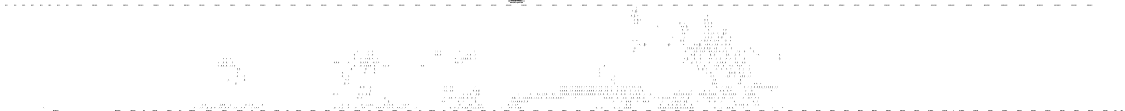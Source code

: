 # Network structure generated by ABC

digraph network {
size = "7.5,10";
center = true;
edge [dir = back];

{
  node [shape = plaintext];
  edge [style = invis];
  LevelTitle1 [label=""];
  LevelTitle2 [label=""];
  Level30 [label = ""];
  Level29 [label = ""];
  Level28 [label = ""];
  Level27 [label = ""];
  Level26 [label = ""];
  Level25 [label = ""];
  Level24 [label = ""];
  Level23 [label = ""];
  Level22 [label = ""];
  Level21 [label = ""];
  Level20 [label = ""];
  Level19 [label = ""];
  Level18 [label = ""];
  Level17 [label = ""];
  Level16 [label = ""];
  Level15 [label = ""];
  Level14 [label = ""];
  Level13 [label = ""];
  Level12 [label = ""];
  Level11 [label = ""];
  Level10 [label = ""];
  Level9 [label = ""];
  Level8 [label = ""];
  Level7 [label = ""];
  Level6 [label = ""];
  Level5 [label = ""];
  Level4 [label = ""];
  Level3 [label = ""];
  Level2 [label = ""];
  Level1 [label = ""];
  Level0 [label = ""];
  LevelTitle1 ->  LevelTitle2 ->  Level30 ->  Level29 ->  Level28 ->  Level27 ->  Level26 ->  Level25 ->  Level24 ->  Level23 ->  Level22 ->  Level21 ->  Level20 ->  Level19 ->  Level18 ->  Level17 ->  Level16 ->  Level15 ->  Level14 ->  Level13 ->  Level12 ->  Level11 ->  Level10 ->  Level9 ->  Level8 ->  Level7 ->  Level6 ->  Level5 ->  Level4 ->  Level3 ->  Level2 ->  Level1 ->  Level0;
}

{
  rank = same;
  LevelTitle1;
  title1 [shape=plaintext,
          fontsize=20,
          fontname = "Times-Roman",
          label="Network structure visualized by ABC\nBenchmark \"b04_C.blif\". Time was Thu Oct  8 21:07:29 2020. "
         ];
}

{
  rank = same;
  LevelTitle2;
  title2 [shape=plaintext,
          fontsize=18,
          fontname = "Times-Roman",
          label="The network contains 727 logic nodes and 0 latches.\n"
         ];
}

{
  rank = same;
  Level30;
  Node77 [label = "DATA_OUT_7_", shape = invtriangle, color = coral, fillcolor = coral];
  Node78 [label = "DATA_OUT_6_", shape = invtriangle, color = coral, fillcolor = coral];
  Node79 [label = "DATA_OUT_5_", shape = invtriangle, color = coral, fillcolor = coral];
  Node80 [label = "DATA_OUT_4_", shape = invtriangle, color = coral, fillcolor = coral];
  Node81 [label = "DATA_OUT_3_", shape = invtriangle, color = coral, fillcolor = coral];
  Node82 [label = "DATA_OUT_2_", shape = invtriangle, color = coral, fillcolor = coral];
  Node83 [label = "DATA_OUT_1_", shape = invtriangle, color = coral, fillcolor = coral];
  Node84 [label = "DATA_OUT_0_", shape = invtriangle, color = coral, fillcolor = coral];
  Node85 [label = "RMAX_REG_7__SCAN_OUT", shape = invtriangle, color = coral, fillcolor = coral];
  Node86 [label = "RMAX_REG_6__SCAN_OUT", shape = invtriangle, color = coral, fillcolor = coral];
  Node87 [label = "RMAX_REG_5__SCAN_OUT", shape = invtriangle, color = coral, fillcolor = coral];
  Node88 [label = "RMAX_REG_4__SCAN_OUT", shape = invtriangle, color = coral, fillcolor = coral];
  Node89 [label = "RMAX_REG_3__SCAN_OUT", shape = invtriangle, color = coral, fillcolor = coral];
  Node90 [label = "RMAX_REG_2__SCAN_OUT", shape = invtriangle, color = coral, fillcolor = coral];
  Node91 [label = "RMAX_REG_1__SCAN_OUT", shape = invtriangle, color = coral, fillcolor = coral];
  Node92 [label = "RMAX_REG_0__SCAN_OUT", shape = invtriangle, color = coral, fillcolor = coral];
  Node93 [label = "RMIN_REG_7__SCAN_OUT", shape = invtriangle, color = coral, fillcolor = coral];
  Node94 [label = "RMIN_REG_6__SCAN_OUT", shape = invtriangle, color = coral, fillcolor = coral];
  Node95 [label = "RMIN_REG_5__SCAN_OUT", shape = invtriangle, color = coral, fillcolor = coral];
  Node96 [label = "RMIN_REG_4__SCAN_OUT", shape = invtriangle, color = coral, fillcolor = coral];
  Node97 [label = "RMIN_REG_3__SCAN_OUT", shape = invtriangle, color = coral, fillcolor = coral];
  Node98 [label = "RMIN_REG_2__SCAN_OUT", shape = invtriangle, color = coral, fillcolor = coral];
  Node99 [label = "RMIN_REG_1__SCAN_OUT", shape = invtriangle, color = coral, fillcolor = coral];
  Node100 [label = "RMIN_REG_0__SCAN_OUT", shape = invtriangle, color = coral, fillcolor = coral];
  Node101 [label = "RLAST_REG_7__SCAN_OUT", shape = invtriangle, color = coral, fillcolor = coral];
  Node102 [label = "RLAST_REG_6__SCAN_OUT", shape = invtriangle, color = coral, fillcolor = coral];
  Node103 [label = "RLAST_REG_5__SCAN_OUT", shape = invtriangle, color = coral, fillcolor = coral];
  Node104 [label = "RLAST_REG_4__SCAN_OUT", shape = invtriangle, color = coral, fillcolor = coral];
  Node105 [label = "RLAST_REG_3__SCAN_OUT", shape = invtriangle, color = coral, fillcolor = coral];
  Node106 [label = "RLAST_REG_2__SCAN_OUT", shape = invtriangle, color = coral, fillcolor = coral];
  Node107 [label = "RLAST_REG_1__SCAN_OUT", shape = invtriangle, color = coral, fillcolor = coral];
  Node108 [label = "RLAST_REG_0__SCAN_OUT", shape = invtriangle, color = coral, fillcolor = coral];
  Node109 [label = "REG1_REG_7__SCAN_OUT", shape = invtriangle, color = coral, fillcolor = coral];
  Node110 [label = "REG1_REG_6__SCAN_OUT", shape = invtriangle, color = coral, fillcolor = coral];
  Node111 [label = "REG1_REG_5__SCAN_OUT", shape = invtriangle, color = coral, fillcolor = coral];
  Node112 [label = "REG1_REG_4__SCAN_OUT", shape = invtriangle, color = coral, fillcolor = coral];
  Node113 [label = "REG1_REG_3__SCAN_OUT", shape = invtriangle, color = coral, fillcolor = coral];
  Node114 [label = "REG1_REG_2__SCAN_OUT", shape = invtriangle, color = coral, fillcolor = coral];
  Node115 [label = "REG1_REG_1__SCAN_OUT", shape = invtriangle, color = coral, fillcolor = coral];
  Node116 [label = "REG1_REG_0__SCAN_OUT", shape = invtriangle, color = coral, fillcolor = coral];
  Node117 [label = "REG2_REG_7__SCAN_OUT", shape = invtriangle, color = coral, fillcolor = coral];
  Node118 [label = "REG2_REG_6__SCAN_OUT", shape = invtriangle, color = coral, fillcolor = coral];
  Node119 [label = "REG2_REG_5__SCAN_OUT", shape = invtriangle, color = coral, fillcolor = coral];
  Node120 [label = "REG2_REG_4__SCAN_OUT", shape = invtriangle, color = coral, fillcolor = coral];
  Node121 [label = "REG2_REG_3__SCAN_OUT", shape = invtriangle, color = coral, fillcolor = coral];
  Node122 [label = "REG2_REG_2__SCAN_OUT", shape = invtriangle, color = coral, fillcolor = coral];
  Node123 [label = "REG2_REG_1__SCAN_OUT", shape = invtriangle, color = coral, fillcolor = coral];
  Node124 [label = "REG2_REG_0__SCAN_OUT", shape = invtriangle, color = coral, fillcolor = coral];
  Node125 [label = "REG3_REG_7__SCAN_OUT", shape = invtriangle, color = coral, fillcolor = coral];
  Node126 [label = "REG3_REG_6__SCAN_OUT", shape = invtriangle, color = coral, fillcolor = coral];
  Node127 [label = "REG3_REG_5__SCAN_OUT", shape = invtriangle, color = coral, fillcolor = coral];
  Node128 [label = "REG3_REG_4__SCAN_OUT", shape = invtriangle, color = coral, fillcolor = coral];
  Node129 [label = "REG3_REG_3__SCAN_OUT", shape = invtriangle, color = coral, fillcolor = coral];
  Node130 [label = "REG3_REG_2__SCAN_OUT", shape = invtriangle, color = coral, fillcolor = coral];
  Node131 [label = "REG3_REG_1__SCAN_OUT", shape = invtriangle, color = coral, fillcolor = coral];
  Node132 [label = "REG3_REG_0__SCAN_OUT", shape = invtriangle, color = coral, fillcolor = coral];
  Node133 [label = "REG4_REG_7__SCAN_OUT", shape = invtriangle, color = coral, fillcolor = coral];
  Node134 [label = "REG4_REG_6__SCAN_OUT", shape = invtriangle, color = coral, fillcolor = coral];
  Node135 [label = "REG4_REG_5__SCAN_OUT", shape = invtriangle, color = coral, fillcolor = coral];
  Node136 [label = "REG4_REG_4__SCAN_OUT", shape = invtriangle, color = coral, fillcolor = coral];
  Node137 [label = "REG4_REG_3__SCAN_OUT", shape = invtriangle, color = coral, fillcolor = coral];
  Node138 [label = "REG4_REG_2__SCAN_OUT", shape = invtriangle, color = coral, fillcolor = coral];
  Node139 [label = "REG4_REG_1__SCAN_OUT", shape = invtriangle, color = coral, fillcolor = coral];
  Node140 [label = "REG4_REG_0__SCAN_OUT", shape = invtriangle, color = coral, fillcolor = coral];
  Node141 [label = "DATA_OUT_REG_7__SCAN_OUT", shape = invtriangle, color = coral, fillcolor = coral];
  Node142 [label = "DATA_OUT_REG_6__SCAN_OUT", shape = invtriangle, color = coral, fillcolor = coral];
  Node143 [label = "DATA_OUT_REG_5__SCAN_OUT", shape = invtriangle, color = coral, fillcolor = coral];
  Node144 [label = "DATA_OUT_REG_4__SCAN_OUT", shape = invtriangle, color = coral, fillcolor = coral];
  Node145 [label = "DATA_OUT_REG_3__SCAN_OUT", shape = invtriangle, color = coral, fillcolor = coral];
  Node146 [label = "DATA_OUT_REG_2__SCAN_OUT", shape = invtriangle, color = coral, fillcolor = coral];
  Node147 [label = "DATA_OUT_REG_1__SCAN_OUT", shape = invtriangle, color = coral, fillcolor = coral];
  Node148 [label = "DATA_OUT_REG_0__SCAN_OUT", shape = invtriangle, color = coral, fillcolor = coral];
  Node149 [label = "STATO_REG_1__SCAN_OUT", shape = invtriangle, color = coral, fillcolor = coral];
  Node150 [label = "STATO_REG_0__SCAN_OUT", shape = invtriangle, color = coral, fillcolor = coral];
}

{
  rank = same;
  Level29;
  Node216 [label = "216\n1 1", shape = ellipse];
}

{
  rank = same;
  Level28;
  Node215 [label = "215\n1 1", shape = ellipse];
  Node240 [label = "240\n0---- 1\n-0--- 1\n--0-- 1\n---0- 1\n----0 1", shape = ellipse];
}

{
  rank = same;
  Level27;
  Node217 [label = "217\n1 1", shape = ellipse];
  Node241 [label = "241\n0---- 1\n-0--- 1\n--0-- 1\n---0- 1\n----0 1", shape = ellipse];
  Node462 [label = "462\n0- 1\n-0 1", shape = ellipse];
  Node463 [label = "463\n0- 1\n-0 1", shape = ellipse];
}

{
  rank = same;
  Level26;
  Node239 [label = "239\n0-- 1\n-0- 1\n--0 1", shape = ellipse];
  Node457 [label = "457\n0- 1\n-0 1", shape = ellipse];
  Node458 [label = "458\n0- 1\n-0 1", shape = ellipse];
  Node622 [label = "622\n0- 1\n-0 1", shape = ellipse];
  Node726 [label = "726\n0- 1\n-0 1", shape = ellipse];
}

{
  rank = same;
  Level25;
  Node218 [label = "218\n1 1", shape = ellipse];
  Node468 [label = "468\n0- 1\n-0 1", shape = ellipse];
  Node469 [label = "469\n0- 1\n-0 1", shape = ellipse];
  Node635 [label = "635\n0 1", shape = ellipse];
  Node639 [label = "639\n0- 1\n-0 1", shape = ellipse];
  Node739 [label = "739\n0 1", shape = ellipse];
  Node743 [label = "743\n0- 1\n-0 1", shape = ellipse];
}

{
  rank = same;
  Level24;
  Node238 [label = "238\n0-- 1\n-0- 1\n--0 1", shape = ellipse];
  Node621 [label = "621\n11 1", shape = ellipse];
  Node634 [label = "634\n0- 1\n-0 1", shape = ellipse];
  Node638 [label = "638\n0 1", shape = ellipse];
  Node725 [label = "725\n11 1", shape = ellipse];
  Node738 [label = "738\n0- 1\n-0 1", shape = ellipse];
  Node742 [label = "742\n0 1", shape = ellipse];
}

{
  rank = same;
  Level23;
  Node219 [label = "219\n1 1", shape = ellipse];
  Node474 [label = "474\n0- 1\n-0 1", shape = ellipse];
  Node475 [label = "475\n0- 1\n-0 1", shape = ellipse];
  Node625 [label = "625\n0- 1\n-0 1", shape = ellipse];
  Node729 [label = "729\n0- 1\n-0 1", shape = ellipse];
}

{
  rank = same;
  Level22;
  Node237 [label = "237\n0--- 1\n-0-- 1\n--0- 1\n---0 1", shape = ellipse];
  Node620 [label = "620\n11 1", shape = ellipse];
  Node627 [label = "627\n0 1", shape = ellipse];
  Node637 [label = "637\n0 1", shape = ellipse];
  Node640 [label = "640\n0- 1\n-0 1", shape = ellipse];
  Node724 [label = "724\n11 1", shape = ellipse];
  Node731 [label = "731\n0 1", shape = ellipse];
  Node741 [label = "741\n0 1", shape = ellipse];
  Node744 [label = "744\n0- 1\n-0 1", shape = ellipse];
}

{
  rank = same;
  Level21;
  Node480 [label = "480\n0- 1\n-0 1", shape = ellipse];
  Node481 [label = "481\n0- 1\n-0 1", shape = ellipse];
  Node544 [label = "544\n11 1", shape = ellipse];
  Node624 [label = "624\n0-- 1\n-0- 1\n--0 1", shape = ellipse];
  Node626 [label = "626\n0 1", shape = ellipse];
  Node728 [label = "728\n0-- 1\n-0- 1\n--0 1", shape = ellipse];
  Node730 [label = "730\n0 1", shape = ellipse];
  Node858 [label = "858\n11 1", shape = ellipse];
}

{
  rank = same;
  Level20;
  Node220 [label = "220\n1 1", shape = ellipse];
  Node221 [label = "221\n1 1", shape = ellipse];
  Node222 [label = "222\n1 1", shape = ellipse];
  Node536 [label = "536\n0- 1\n-0 1", shape = ellipse];
  Node558 [label = "558\n0- 1\n-0 1", shape = ellipse];
  Node628 [label = "628\n0 1", shape = ellipse];
  Node631 [label = "631\n11 1", shape = ellipse];
  Node642 [label = "642\n0- 1\n-0 1", shape = ellipse];
  Node732 [label = "732\n0 1", shape = ellipse];
  Node735 [label = "735\n11 1", shape = ellipse];
  Node746 [label = "746\n0- 1\n-0 1", shape = ellipse];
  Node850 [label = "850\n0- 1\n-0 1", shape = ellipse];
  Node872 [label = "872\n0- 1\n-0 1", shape = ellipse];
}

{
  rank = same;
  Level19;
  Node234 [label = "234\n0---- 1\n-0--- 1\n--0-- 1\n---0- 1\n----0 1", shape = ellipse];
  Node235 [label = "235\n0---- 1\n-0--- 1\n--0-- 1\n---0- 1\n----0 1", shape = ellipse];
  Node236 [label = "236\n0---- 1\n-0--- 1\n--0-- 1\n---0- 1\n----0 1", shape = ellipse];
  Node320 [label = "320\n1111 1", shape = ellipse];
  Node321 [label = "321\n1111 1", shape = ellipse];
  Node322 [label = "322\n111 1", shape = ellipse];
  Node535 [label = "535\n11 1", shape = ellipse];
  Node551 [label = "551\n0 1", shape = ellipse];
  Node557 [label = "557\n0- 1\n-0 1", shape = ellipse];
  Node641 [label = "641\n0- 1\n-0 1", shape = ellipse];
  Node646 [label = "646\n0- 1\n-0 1", shape = ellipse];
  Node745 [label = "745\n0- 1\n-0 1", shape = ellipse];
  Node750 [label = "750\n0- 1\n-0 1", shape = ellipse];
  Node849 [label = "849\n11 1", shape = ellipse];
  Node865 [label = "865\n0 1", shape = ellipse];
  Node871 [label = "871\n0- 1\n-0 1", shape = ellipse];
}

{
  rank = same;
  Level18;
  Node466 [label = "466\n0- 1\n-0 1", shape = ellipse];
  Node472 [label = "472\n0- 1\n-0 1", shape = ellipse];
  Node478 [label = "478\n0- 1\n-0 1", shape = ellipse];
  Node484 [label = "484\n0- 1\n-0 1", shape = ellipse];
  Node486 [label = "486\n0- 1\n-0 1", shape = ellipse];
  Node487 [label = "487\n0- 1\n-0 1", shape = ellipse];
  Node490 [label = "490\n0- 1\n-0 1", shape = ellipse];
  Node496 [label = "496\n0- 1\n-0 1", shape = ellipse];
  Node539 [label = "539\n0- 1\n-0 1", shape = ellipse];
  Node543 [label = "543\n0 1", shape = ellipse];
  Node630 [label = "630\n0 1", shape = ellipse];
  Node645 [label = "645\n0- 1\n-0 1", shape = ellipse];
  Node734 [label = "734\n0 1", shape = ellipse];
  Node749 [label = "749\n0- 1\n-0 1", shape = ellipse];
  Node853 [label = "853\n0- 1\n-0 1", shape = ellipse];
  Node857 [label = "857\n0 1", shape = ellipse];
}

{
  rank = same;
  Level17;
  Node167 [label = "167\n1 1", shape = ellipse];
  Node168 [label = "168\n1 1", shape = ellipse];
  Node169 [label = "169\n1 1", shape = ellipse];
  Node170 [label = "170\n1 1", shape = ellipse];
  Node171 [label = "171\n1 1", shape = ellipse];
  Node172 [label = "172\n1 1", shape = ellipse];
  Node173 [label = "173\n1 1", shape = ellipse];
  Node174 [label = "174\n1 1", shape = ellipse];
  Node229 [label = "229\n111 1", shape = ellipse];
  Node492 [label = "492\n0- 1\n-0 1", shape = ellipse];
  Node493 [label = "493\n0- 1\n-0 1", shape = ellipse];
  Node498 [label = "498\n0- 1\n-0 1", shape = ellipse];
  Node499 [label = "499\n0- 1\n-0 1", shape = ellipse];
  Node534 [label = "534\n11 1", shape = ellipse];
  Node540 [label = "540\n0 1", shape = ellipse];
  Node550 [label = "550\n0 1", shape = ellipse];
  Node552 [label = "552\n0- 1\n-0 1", shape = ellipse];
  Node619 [label = "619\n11 1", shape = ellipse];
  Node636 [label = "636\n0 1", shape = ellipse];
  Node723 [label = "723\n11 1", shape = ellipse];
  Node740 [label = "740\n0 1", shape = ellipse];
  Node754 [label = "754\n11 1", shape = ellipse];
  Node848 [label = "848\n11 1", shape = ellipse];
  Node854 [label = "854\n0 1", shape = ellipse];
  Node864 [label = "864\n0 1", shape = ellipse];
  Node866 [label = "866\n0- 1\n-0 1", shape = ellipse];
}

{
  rank = same;
  Level16;
  Node226 [label = "226\n1111 1", shape = ellipse];
  Node227 [label = "227\n111 1", shape = ellipse];
  Node282 [label = "282\n0- 1\n-0 1", shape = ellipse];
  Node283 [label = "283\n0- 1\n-0 1", shape = ellipse];
  Node284 [label = "284\n0- 1\n-0 1", shape = ellipse];
  Node285 [label = "285\n0- 1\n-0 1", shape = ellipse];
  Node286 [label = "286\n0- 1\n-0 1", shape = ellipse];
  Node287 [label = "287\n0- 1\n-0 1", shape = ellipse];
  Node288 [label = "288\n0- 1\n-0 1", shape = ellipse];
  Node289 [label = "289\n0- 1\n-0 1", shape = ellipse];
  Node502 [label = "502\n0- 1\n-0 1", shape = ellipse];
  Node503 [label = "503\n0- 1\n-0 1", shape = ellipse];
  Node538 [label = "538\n0-- 1\n-0- 1\n--0 1", shape = ellipse];
  Node623 [label = "623\n1-- 1\n-1- 1\n--1 1", shape = ellipse];
  Node644 [label = "644\n0- 1\n-0 1", shape = ellipse];
  Node727 [label = "727\n1-- 1\n-1- 1\n--1 1", shape = ellipse];
  Node748 [label = "748\n0- 1\n-0 1", shape = ellipse];
  Node771 [label = "771\n0- 1\n-0 1", shape = ellipse];
  Node805 [label = "805\n0-- 1\n-0- 1\n--0 1", shape = ellipse];
  Node852 [label = "852\n0-- 1\n-0- 1\n--0 1", shape = ellipse];
}

{
  rank = same;
  Level15;
  Node159 [label = "159\n1 1", shape = ellipse];
  Node160 [label = "160\n1 1", shape = ellipse];
  Node161 [label = "161\n1 1", shape = ellipse];
  Node162 [label = "162\n1 1", shape = ellipse];
  Node163 [label = "163\n1 1", shape = ellipse];
  Node164 [label = "164\n1 1", shape = ellipse];
  Node165 [label = "165\n1 1", shape = ellipse];
  Node166 [label = "166\n1 1", shape = ellipse];
  Node305 [label = "305\n0 1", shape = ellipse];
  Node326 [label = "326\n0 1", shape = ellipse];
  Node358 [label = "358\n0- 1\n-0 1", shape = ellipse];
  Node360 [label = "360\n0- 1\n-0 1", shape = ellipse];
  Node362 [label = "362\n0- 1\n-0 1", shape = ellipse];
  Node364 [label = "364\n0- 1\n-0 1", shape = ellipse];
  Node366 [label = "366\n0- 1\n-0 1", shape = ellipse];
  Node368 [label = "368\n0- 1\n-0 1", shape = ellipse];
  Node370 [label = "370\n0- 1\n-0 1", shape = ellipse];
  Node372 [label = "372\n0- 1\n-0 1", shape = ellipse];
  Node501 [label = "501\n0-- 1\n-0- 1\n--0 1", shape = ellipse];
  Node541 [label = "541\n0 1", shape = ellipse];
  Node546 [label = "546\n11 1", shape = ellipse];
  Node554 [label = "554\n0- 1\n-0 1", shape = ellipse];
  Node629 [label = "629\n0- 1\n-0 1", shape = ellipse];
  Node733 [label = "733\n0- 1\n-0 1", shape = ellipse];
  Node801 [label = "801\n0--- 1\n-0-- 1\n--0- 1\n---0 1", shape = ellipse];
  Node803 [label = "803\n0- 1\n-0 1", shape = ellipse];
  Node818 [label = "818\n0- 1\n-0 1", shape = ellipse];
  Node855 [label = "855\n0 1", shape = ellipse];
  Node860 [label = "860\n11 1", shape = ellipse];
  Node868 [label = "868\n0- 1\n-0 1", shape = ellipse];
}

{
  rank = same;
  Level14;
  Node290 [label = "290\n0- 1\n-0 1", shape = ellipse];
  Node291 [label = "291\n0- 1\n-0 1", shape = ellipse];
  Node292 [label = "292\n0- 1\n-0 1", shape = ellipse];
  Node293 [label = "293\n0- 1\n-0 1", shape = ellipse];
  Node294 [label = "294\n0- 1\n-0 1", shape = ellipse];
  Node295 [label = "295\n0- 1\n-0 1", shape = ellipse];
  Node296 [label = "296\n0- 1\n-0 1", shape = ellipse];
  Node297 [label = "297\n0- 1\n-0 1", shape = ellipse];
  Node354 [label = "354\n0- 1\n-0 1", shape = ellipse];
  Node357 [label = "357\n0- 1\n-0 1", shape = ellipse];
  Node359 [label = "359\n0- 1\n-0 1", shape = ellipse];
  Node361 [label = "361\n0- 1\n-0 1", shape = ellipse];
  Node363 [label = "363\n0- 1\n-0 1", shape = ellipse];
  Node365 [label = "365\n0- 1\n-0 1", shape = ellipse];
  Node367 [label = "367\n0- 1\n-0 1", shape = ellipse];
  Node369 [label = "369\n0- 1\n-0 1", shape = ellipse];
  Node371 [label = "371\n0- 1\n-0 1", shape = ellipse];
  Node532 [label = "532\n0 1", shape = ellipse];
  Node553 [label = "553\n0- 1\n-0 1", shape = ellipse];
  Node560 [label = "560\n0- 1\n-0 1", shape = ellipse];
  Node647 [label = "647\n0- 1\n-0 1", shape = ellipse];
  Node648 [label = "648\n0- 1\n-0 1", shape = ellipse];
  Node751 [label = "751\n0- 1\n-0 1", shape = ellipse];
  Node752 [label = "752\n0- 1\n-0 1", shape = ellipse];
  Node753 [label = "753\n0 1", shape = ellipse];
  Node772 [label = "772\n0- 1\n-0 1", shape = ellipse];
  Node797 [label = "797\n0 1", shape = ellipse];
  Node799 [label = "799\n0- 1\n-0 1", shape = ellipse];
  Node817 [label = "817\n0-- 1\n-0- 1\n--0 1", shape = ellipse];
  Node867 [label = "867\n0- 1\n-0 1", shape = ellipse];
  Node874 [label = "874\n0- 1\n-0 1", shape = ellipse];
}

{
  rank = same;
  Level13;
  Node336 [label = "336\n0- 1\n-0 1", shape = ellipse];
  Node337 [label = "337\n0- 1\n-0 1", shape = ellipse];
  Node338 [label = "338\n0- 1\n-0 1", shape = ellipse];
  Node339 [label = "339\n0- 1\n-0 1", shape = ellipse];
  Node340 [label = "340\n0- 1\n-0 1", shape = ellipse];
  Node341 [label = "341\n0- 1\n-0 1", shape = ellipse];
  Node342 [label = "342\n0- 1\n-0 1", shape = ellipse];
  Node343 [label = "343\n0- 1\n-0 1", shape = ellipse];
  Node344 [label = "344\n0- 1\n-0 1", shape = ellipse];
  Node345 [label = "345\n0- 1\n-0 1", shape = ellipse];
  Node346 [label = "346\n0- 1\n-0 1", shape = ellipse];
  Node347 [label = "347\n0- 1\n-0 1", shape = ellipse];
  Node348 [label = "348\n0- 1\n-0 1", shape = ellipse];
  Node349 [label = "349\n0- 1\n-0 1", shape = ellipse];
  Node350 [label = "350\n0- 1\n-0 1", shape = ellipse];
  Node351 [label = "351\n0- 1\n-0 1", shape = ellipse];
  Node353 [label = "353\n0- 1\n-0 1", shape = ellipse];
  Node356 [label = "356\n0- 1\n-0 1", shape = ellipse];
  Node545 [label = "545\n0 1", shape = ellipse];
  Node559 [label = "559\n0- 1\n-0 1", shape = ellipse];
  Node564 [label = "564\n0- 1\n-0 1", shape = ellipse];
  Node592 [label = "592\n0- 1\n-0 1", shape = ellipse];
  Node632 [label = "632\n0 1", shape = ellipse];
  Node633 [label = "633\n0 1", shape = ellipse];
  Node643 [label = "643\n1- 1\n-1 1", shape = ellipse];
  Node736 [label = "736\n0 1", shape = ellipse];
  Node737 [label = "737\n0 1", shape = ellipse];
  Node747 [label = "747\n1- 1\n-1 1", shape = ellipse];
  Node769 [label = "769\n0- 1\n-0 1", shape = ellipse];
  Node825 [label = "825\n0- 1\n-0 1", shape = ellipse];
  Node859 [label = "859\n0 1", shape = ellipse];
  Node873 [label = "873\n0- 1\n-0 1", shape = ellipse];
}

{
  rank = same;
  Level12;
  Node333 [label = "333\n0- 1\n-0 1", shape = ellipse];
  Node335 [label = "335\n0- 1\n-0 1", shape = ellipse];
  Node352 [label = "352\n0- 1\n-0 1", shape = ellipse];
  Node355 [label = "355\n0-- 1\n-0- 1\n--0 1", shape = ellipse];
  Node533 [label = "533\n11 1", shape = ellipse];
  Node542 [label = "542\n0- 1\n-0 1", shape = ellipse];
  Node549 [label = "549\n0 1", shape = ellipse];
  Node590 [label = "590\n0- 1\n-0 1", shape = ellipse];
  Node618 [label = "618\n0- 1\n-0 1", shape = ellipse];
  Node773 [label = "773\n0- 1\n-0 1", shape = ellipse];
  Node793 [label = "793\n0 1", shape = ellipse];
  Node795 [label = "795\n0- 1\n-0 1", shape = ellipse];
  Node824 [label = "824\n0-- 1\n-0- 1\n--0 1", shape = ellipse];
  Node847 [label = "847\n11 1", shape = ellipse];
  Node856 [label = "856\n0- 1\n-0 1", shape = ellipse];
  Node863 [label = "863\n0 1", shape = ellipse];
}

{
  rank = same;
  Level11;
  Node300 [label = "300\n0 1", shape = ellipse];
  Node332 [label = "332\n0- 1\n-0 1", shape = ellipse];
  Node334 [label = "334\n1- 1\n-1 1", shape = ellipse];
  Node537 [label = "537\n1-- 1\n-1- 1\n--1 1", shape = ellipse];
  Node556 [label = "556\n0- 1\n-0 1", shape = ellipse];
  Node562 [label = "562\n0- 1\n-0 1", shape = ellipse];
  Node587 [label = "587\n0- 1\n-0 1", shape = ellipse];
  Node615 [label = "615\n0- 1\n-0 1", shape = ellipse];
  Node777 [label = "777\n0- 1\n-0 1", shape = ellipse];
  Node832 [label = "832\n0- 1\n-0 1", shape = ellipse];
  Node851 [label = "851\n1-- 1\n-1- 1\n--1 1", shape = ellipse];
  Node870 [label = "870\n0- 1\n-0 1", shape = ellipse];
  Node876 [label = "876\n0- 1\n-0 1", shape = ellipse];
}

{
  rank = same;
  Level10;
  Node547 [label = "547\n0 1", shape = ellipse];
  Node555 [label = "555\n1- 1\n-1 1", shape = ellipse];
  Node561 [label = "561\n0- 1\n-0 1", shape = ellipse];
  Node585 [label = "585\n1- 1\n-1 1", shape = ellipse];
  Node586 [label = "586\n0- 1\n-0 1", shape = ellipse];
  Node613 [label = "613\n1- 1\n-1 1", shape = ellipse];
  Node614 [label = "614\n0- 1\n-0 1", shape = ellipse];
  Node649 [label = "649\n0- 1\n-0 1", shape = ellipse];
  Node686 [label = "686\n0- 1\n-0 1", shape = ellipse];
  Node774 [label = "774\n0- 1\n-0 1", shape = ellipse];
  Node789 [label = "789\n0 1", shape = ellipse];
  Node791 [label = "791\n0- 1\n-0 1", shape = ellipse];
  Node831 [label = "831\n0-- 1\n-0- 1\n--0 1", shape = ellipse];
  Node861 [label = "861\n0 1", shape = ellipse];
  Node869 [label = "869\n1- 1\n-1 1", shape = ellipse];
  Node875 [label = "875\n0- 1\n-0 1", shape = ellipse];
}

{
  rank = same;
  Level9;
  Node563 [label = "563\n11 1", shape = ellipse];
  Node584 [label = "584\n0 1", shape = ellipse];
  Node591 [label = "591\n11 1", shape = ellipse];
  Node612 [label = "612\n0 1", shape = ellipse];
  Node684 [label = "684\n0-- 1\n-0- 1\n--0 1", shape = ellipse];
  Node721 [label = "721\n0-- 1\n-0- 1\n--0 1", shape = ellipse];
  Node755 [label = "755\n0-- 1\n-0- 1\n--0 1", shape = ellipse];
  Node778 [label = "778\n0- 1\n-0 1", shape = ellipse];
  Node839 [label = "839\n0- 1\n-0 1", shape = ellipse];
}

{
  rank = same;
  Level8;
  Node323 [label = "323\n11 1", shape = ellipse];
  Node324 [label = "324\n11 1", shape = ellipse];
  Node325 [label = "325\n11 1", shape = ellipse];
  Node566 [label = "566\n0- 1\n-0 1", shape = ellipse];
  Node594 [label = "594\n0- 1\n-0 1", shape = ellipse];
  Node681 [label = "681\n0-- 1\n-0- 1\n--0 1", shape = ellipse];
  Node718 [label = "718\n0-- 1\n-0- 1\n--0 1", shape = ellipse];
  Node785 [label = "785\n0 1", shape = ellipse];
  Node787 [label = "787\n0- 1\n-0 1", shape = ellipse];
  Node806 [label = "806\n0- 1\n-0 1", shape = ellipse];
  Node838 [label = "838\n0-- 1\n-0- 1\n--0 1", shape = ellipse];
  Node844 [label = "844\n0- 1\n-0 1", shape = ellipse];
}

{
  rank = same;
  Level7;
  Node183 [label = "183\n1 1", shape = ellipse];
  Node184 [label = "184\n1 1", shape = ellipse];
  Node185 [label = "185\n1 1", shape = ellipse];
  Node186 [label = "186\n1 1", shape = ellipse];
  Node187 [label = "187\n1 1", shape = ellipse];
  Node188 [label = "188\n1 1", shape = ellipse];
  Node189 [label = "189\n1 1", shape = ellipse];
  Node190 [label = "190\n1 1", shape = ellipse];
  Node191 [label = "191\n1 1", shape = ellipse];
  Node192 [label = "192\n1 1", shape = ellipse];
  Node193 [label = "193\n1 1", shape = ellipse];
  Node194 [label = "194\n1 1", shape = ellipse];
  Node195 [label = "195\n1 1", shape = ellipse];
  Node196 [label = "196\n1 1", shape = ellipse];
  Node197 [label = "197\n1 1", shape = ellipse];
  Node198 [label = "198\n1 1", shape = ellipse];
  Node199 [label = "199\n1 1", shape = ellipse];
  Node200 [label = "200\n1 1", shape = ellipse];
  Node201 [label = "201\n1 1", shape = ellipse];
  Node202 [label = "202\n1 1", shape = ellipse];
  Node203 [label = "203\n1 1", shape = ellipse];
  Node204 [label = "204\n1 1", shape = ellipse];
  Node205 [label = "205\n1 1", shape = ellipse];
  Node206 [label = "206\n1 1", shape = ellipse];
  Node207 [label = "207\n1 1", shape = ellipse];
  Node208 [label = "208\n1 1", shape = ellipse];
  Node209 [label = "209\n1 1", shape = ellipse];
  Node210 [label = "210\n1 1", shape = ellipse];
  Node211 [label = "211\n1 1", shape = ellipse];
  Node212 [label = "212\n1 1", shape = ellipse];
  Node213 [label = "213\n1 1", shape = ellipse];
  Node214 [label = "214\n1 1", shape = ellipse];
  Node455 [label = "455\n0- 1\n-0 1", shape = ellipse];
  Node456 [label = "456\n0- 1\n-0 1", shape = ellipse];
  Node460 [label = "460\n0- 1\n-0 1", shape = ellipse];
  Node461 [label = "461\n0- 1\n-0 1", shape = ellipse];
  Node465 [label = "465\n0- 1\n-0 1", shape = ellipse];
  Node467 [label = "467\n0- 1\n-0 1", shape = ellipse];
  Node471 [label = "471\n0- 1\n-0 1", shape = ellipse];
  Node473 [label = "473\n0- 1\n-0 1", shape = ellipse];
  Node477 [label = "477\n0- 1\n-0 1", shape = ellipse];
  Node479 [label = "479\n0- 1\n-0 1", shape = ellipse];
  Node483 [label = "483\n0- 1\n-0 1", shape = ellipse];
  Node485 [label = "485\n0- 1\n-0 1", shape = ellipse];
  Node489 [label = "489\n0- 1\n-0 1", shape = ellipse];
  Node491 [label = "491\n0- 1\n-0 1", shape = ellipse];
  Node495 [label = "495\n0- 1\n-0 1", shape = ellipse];
  Node497 [label = "497\n0- 1\n-0 1", shape = ellipse];
  Node548 [label = "548\n0 1", shape = ellipse];
  Node582 [label = "582\n0- 1\n-0 1", shape = ellipse];
  Node610 [label = "610\n0- 1\n-0 1", shape = ellipse];
  Node678 [label = "678\n0-- 1\n-0- 1\n--0 1", shape = ellipse];
  Node715 [label = "715\n0-- 1\n-0- 1\n--0 1", shape = ellipse];
  Node779 [label = "779\n0- 1\n-0 1", shape = ellipse];
  Node781 [label = "781\n0 1", shape = ellipse];
  Node842 [label = "842\n0- 1\n-0 1", shape = ellipse];
  Node862 [label = "862\n0 1", shape = ellipse];
}

{
  rank = same;
  Level6;
  Node228 [label = "228\n111 1", shape = ellipse];
  Node230 [label = "230\n11 1", shape = ellipse];
  Node242 [label = "242\n0- 1\n-0 1", shape = ellipse];
  Node243 [label = "243\n0- 1\n-0 1", shape = ellipse];
  Node244 [label = "244\n0- 1\n-0 1", shape = ellipse];
  Node245 [label = "245\n0- 1\n-0 1", shape = ellipse];
  Node246 [label = "246\n0- 1\n-0 1", shape = ellipse];
  Node247 [label = "247\n0- 1\n-0 1", shape = ellipse];
  Node248 [label = "248\n0- 1\n-0 1", shape = ellipse];
  Node249 [label = "249\n0- 1\n-0 1", shape = ellipse];
  Node250 [label = "250\n0- 1\n-0 1", shape = ellipse];
  Node251 [label = "251\n0- 1\n-0 1", shape = ellipse];
  Node252 [label = "252\n0- 1\n-0 1", shape = ellipse];
  Node253 [label = "253\n0- 1\n-0 1", shape = ellipse];
  Node254 [label = "254\n0- 1\n-0 1", shape = ellipse];
  Node255 [label = "255\n0- 1\n-0 1", shape = ellipse];
  Node256 [label = "256\n0- 1\n-0 1", shape = ellipse];
  Node257 [label = "257\n0- 1\n-0 1", shape = ellipse];
  Node258 [label = "258\n0- 1\n-0 1", shape = ellipse];
  Node259 [label = "259\n0- 1\n-0 1", shape = ellipse];
  Node260 [label = "260\n0- 1\n-0 1", shape = ellipse];
  Node261 [label = "261\n0- 1\n-0 1", shape = ellipse];
  Node262 [label = "262\n0- 1\n-0 1", shape = ellipse];
  Node263 [label = "263\n0- 1\n-0 1", shape = ellipse];
  Node264 [label = "264\n0- 1\n-0 1", shape = ellipse];
  Node265 [label = "265\n0- 1\n-0 1", shape = ellipse];
  Node266 [label = "266\n0- 1\n-0 1", shape = ellipse];
  Node267 [label = "267\n0- 1\n-0 1", shape = ellipse];
  Node268 [label = "268\n0- 1\n-0 1", shape = ellipse];
  Node269 [label = "269\n0- 1\n-0 1", shape = ellipse];
  Node270 [label = "270\n0- 1\n-0 1", shape = ellipse];
  Node271 [label = "271\n0- 1\n-0 1", shape = ellipse];
  Node272 [label = "272\n0- 1\n-0 1", shape = ellipse];
  Node273 [label = "273\n0- 1\n-0 1", shape = ellipse];
  Node581 [label = "581\n0- 1\n-0 1", shape = ellipse];
  Node609 [label = "609\n0- 1\n-0 1", shape = ellipse];
  Node675 [label = "675\n0-- 1\n-0- 1\n--0 1", shape = ellipse];
  Node712 [label = "712\n0-- 1\n-0- 1\n--0 1", shape = ellipse];
  Node770 [label = "770\n0- 1\n-0 1", shape = ellipse];
  Node780 [label = "780\n0- 1\n-0 1", shape = ellipse];
  Node784 [label = "784\n0- 1\n-0 1", shape = ellipse];
  Node811 [label = "811\n0- 1\n-0 1", shape = ellipse];
  Node816 [label = "816\n0- 1\n-0 1", shape = ellipse];
  Node823 [label = "823\n0- 1\n-0 1", shape = ellipse];
  Node830 [label = "830\n0- 1\n-0 1", shape = ellipse];
  Node837 [label = "837\n0- 1\n-0 1", shape = ellipse];
  Node841 [label = "841\n0- 1\n-0 1", shape = ellipse];
}

{
  rank = same;
  Level5;
  Node175 [label = "175\n1 1", shape = ellipse];
  Node176 [label = "176\n1 1", shape = ellipse];
  Node177 [label = "177\n1 1", shape = ellipse];
  Node178 [label = "178\n1 1", shape = ellipse];
  Node179 [label = "179\n1 1", shape = ellipse];
  Node180 [label = "180\n1 1", shape = ellipse];
  Node181 [label = "181\n1 1", shape = ellipse];
  Node182 [label = "182\n1 1", shape = ellipse];
  Node225 [label = "225\n11 1", shape = ellipse];
  Node392 [label = "392\n0- 1\n-0 1", shape = ellipse];
  Node394 [label = "394\n0- 1\n-0 1", shape = ellipse];
  Node396 [label = "396\n0- 1\n-0 1", shape = ellipse];
  Node398 [label = "398\n0- 1\n-0 1", shape = ellipse];
  Node400 [label = "400\n0- 1\n-0 1", shape = ellipse];
  Node402 [label = "402\n0- 1\n-0 1", shape = ellipse];
  Node404 [label = "404\n0- 1\n-0 1", shape = ellipse];
  Node406 [label = "406\n0- 1\n-0 1", shape = ellipse];
  Node408 [label = "408\n0- 1\n-0 1", shape = ellipse];
  Node410 [label = "410\n0- 1\n-0 1", shape = ellipse];
  Node412 [label = "412\n0- 1\n-0 1", shape = ellipse];
  Node414 [label = "414\n0- 1\n-0 1", shape = ellipse];
  Node416 [label = "416\n0- 1\n-0 1", shape = ellipse];
  Node418 [label = "418\n0- 1\n-0 1", shape = ellipse];
  Node420 [label = "420\n0- 1\n-0 1", shape = ellipse];
  Node422 [label = "422\n0- 1\n-0 1", shape = ellipse];
  Node424 [label = "424\n0- 1\n-0 1", shape = ellipse];
  Node426 [label = "426\n0- 1\n-0 1", shape = ellipse];
  Node428 [label = "428\n0- 1\n-0 1", shape = ellipse];
  Node430 [label = "430\n0- 1\n-0 1", shape = ellipse];
  Node432 [label = "432\n0- 1\n-0 1", shape = ellipse];
  Node434 [label = "434\n0- 1\n-0 1", shape = ellipse];
  Node436 [label = "436\n0- 1\n-0 1", shape = ellipse];
  Node438 [label = "438\n0- 1\n-0 1", shape = ellipse];
  Node440 [label = "440\n0- 1\n-0 1", shape = ellipse];
  Node442 [label = "442\n0- 1\n-0 1", shape = ellipse];
  Node444 [label = "444\n0- 1\n-0 1", shape = ellipse];
  Node446 [label = "446\n0- 1\n-0 1", shape = ellipse];
  Node448 [label = "448\n0- 1\n-0 1", shape = ellipse];
  Node450 [label = "450\n0- 1\n-0 1", shape = ellipse];
  Node452 [label = "452\n0- 1\n-0 1", shape = ellipse];
  Node454 [label = "454\n0- 1\n-0 1", shape = ellipse];
  Node459 [label = "459\n0- 1\n-0 1", shape = ellipse];
  Node464 [label = "464\n0- 1\n-0 1", shape = ellipse];
  Node470 [label = "470\n0- 1\n-0 1", shape = ellipse];
  Node476 [label = "476\n0- 1\n-0 1", shape = ellipse];
  Node482 [label = "482\n0- 1\n-0 1", shape = ellipse];
  Node488 [label = "488\n0- 1\n-0 1", shape = ellipse];
  Node494 [label = "494\n0- 1\n-0 1", shape = ellipse];
  Node500 [label = "500\n0- 1\n-0 1", shape = ellipse];
  Node579 [label = "579\n0-- 1\n-0- 1\n--0 1", shape = ellipse];
  Node607 [label = "607\n0-- 1\n-0- 1\n--0 1", shape = ellipse];
  Node672 [label = "672\n0-- 1\n-0- 1\n--0 1", shape = ellipse];
  Node709 [label = "709\n0-- 1\n-0- 1\n--0 1", shape = ellipse];
  Node782 [label = "782\n0 1", shape = ellipse];
  Node783 [label = "783\n0- 1\n-0 1", shape = ellipse];
  Node807 [label = "807\n0- 1\n-0 1", shape = ellipse];
  Node808 [label = "808\n0- 1\n-0 1", shape = ellipse];
  Node809 [label = "809\n0- 1\n-0 1", shape = ellipse];
  Node810 [label = "810\n0- 1\n-0 1", shape = ellipse];
  Node812 [label = "812\n0- 1\n-0 1", shape = ellipse];
  Node813 [label = "813\n0- 1\n-0 1", shape = ellipse];
  Node814 [label = "814\n0- 1\n-0 1", shape = ellipse];
  Node815 [label = "815\n0- 1\n-0 1", shape = ellipse];
  Node819 [label = "819\n0- 1\n-0 1", shape = ellipse];
  Node820 [label = "820\n0- 1\n-0 1", shape = ellipse];
  Node821 [label = "821\n0- 1\n-0 1", shape = ellipse];
  Node822 [label = "822\n0- 1\n-0 1", shape = ellipse];
  Node826 [label = "826\n0- 1\n-0 1", shape = ellipse];
  Node827 [label = "827\n0- 1\n-0 1", shape = ellipse];
  Node828 [label = "828\n0- 1\n-0 1", shape = ellipse];
  Node829 [label = "829\n0- 1\n-0 1", shape = ellipse];
  Node833 [label = "833\n0- 1\n-0 1", shape = ellipse];
  Node834 [label = "834\n0- 1\n-0 1", shape = ellipse];
  Node835 [label = "835\n0- 1\n-0 1", shape = ellipse];
  Node836 [label = "836\n0- 1\n-0 1", shape = ellipse];
  Node840 [label = "840\n0- 1\n-0 1", shape = ellipse];
  Node843 [label = "843\n0-- 1\n-0- 1\n--0 1", shape = ellipse];
  Node845 [label = "845\n0- 1\n-0 1", shape = ellipse];
  Node846 [label = "846\n0- 1\n-0 1", shape = ellipse];
}

{
  rank = same;
  Level4;
  Node223 [label = "223\n1 1", shape = ellipse];
  Node232 [label = "232\n11 1", shape = ellipse];
  Node274 [label = "274\n0- 1\n-0 1", shape = ellipse];
  Node275 [label = "275\n0- 1\n-0 1", shape = ellipse];
  Node276 [label = "276\n0- 1\n-0 1", shape = ellipse];
  Node277 [label = "277\n0- 1\n-0 1", shape = ellipse];
  Node278 [label = "278\n0- 1\n-0 1", shape = ellipse];
  Node279 [label = "279\n0- 1\n-0 1", shape = ellipse];
  Node280 [label = "280\n0- 1\n-0 1", shape = ellipse];
  Node281 [label = "281\n0- 1\n-0 1", shape = ellipse];
  Node331 [label = "331\n0 1", shape = ellipse];
  Node391 [label = "391\n0- 1\n-0 1", shape = ellipse];
  Node393 [label = "393\n0- 1\n-0 1", shape = ellipse];
  Node395 [label = "395\n0- 1\n-0 1", shape = ellipse];
  Node397 [label = "397\n0- 1\n-0 1", shape = ellipse];
  Node399 [label = "399\n0- 1\n-0 1", shape = ellipse];
  Node401 [label = "401\n0- 1\n-0 1", shape = ellipse];
  Node403 [label = "403\n0- 1\n-0 1", shape = ellipse];
  Node405 [label = "405\n0- 1\n-0 1", shape = ellipse];
  Node407 [label = "407\n0- 1\n-0 1", shape = ellipse];
  Node409 [label = "409\n0- 1\n-0 1", shape = ellipse];
  Node411 [label = "411\n0- 1\n-0 1", shape = ellipse];
  Node413 [label = "413\n0- 1\n-0 1", shape = ellipse];
  Node415 [label = "415\n0- 1\n-0 1", shape = ellipse];
  Node417 [label = "417\n0- 1\n-0 1", shape = ellipse];
  Node419 [label = "419\n0- 1\n-0 1", shape = ellipse];
  Node421 [label = "421\n0- 1\n-0 1", shape = ellipse];
  Node423 [label = "423\n0- 1\n-0 1", shape = ellipse];
  Node425 [label = "425\n0- 1\n-0 1", shape = ellipse];
  Node427 [label = "427\n0- 1\n-0 1", shape = ellipse];
  Node429 [label = "429\n0- 1\n-0 1", shape = ellipse];
  Node431 [label = "431\n0- 1\n-0 1", shape = ellipse];
  Node433 [label = "433\n0- 1\n-0 1", shape = ellipse];
  Node435 [label = "435\n0- 1\n-0 1", shape = ellipse];
  Node437 [label = "437\n0- 1\n-0 1", shape = ellipse];
  Node439 [label = "439\n0- 1\n-0 1", shape = ellipse];
  Node441 [label = "441\n0- 1\n-0 1", shape = ellipse];
  Node443 [label = "443\n0- 1\n-0 1", shape = ellipse];
  Node445 [label = "445\n0- 1\n-0 1", shape = ellipse];
  Node447 [label = "447\n0- 1\n-0 1", shape = ellipse];
  Node449 [label = "449\n0- 1\n-0 1", shape = ellipse];
  Node451 [label = "451\n0- 1\n-0 1", shape = ellipse];
  Node453 [label = "453\n0- 1\n-0 1", shape = ellipse];
  Node576 [label = "576\n0-- 1\n-0- 1\n--0 1", shape = ellipse];
  Node604 [label = "604\n0-- 1\n-0- 1\n--0 1", shape = ellipse];
  Node669 [label = "669\n0-- 1\n-0- 1\n--0 1", shape = ellipse];
  Node706 [label = "706\n0-- 1\n-0- 1\n--0 1", shape = ellipse];
  Node756 [label = "756\n0 1", shape = ellipse];
  Node757 [label = "757\n0 1", shape = ellipse];
  Node758 [label = "758\n0 1", shape = ellipse];
  Node759 [label = "759\n0- 1\n-0 1", shape = ellipse];
  Node760 [label = "760\n0 1", shape = ellipse];
  Node761 [label = "761\n0 1", shape = ellipse];
  Node762 [label = "762\n0 1", shape = ellipse];
  Node763 [label = "763\n0 1", shape = ellipse];
  Node764 [label = "764\n0 1", shape = ellipse];
  Node765 [label = "765\n0 1", shape = ellipse];
  Node766 [label = "766\n0 1", shape = ellipse];
  Node767 [label = "767\n0 1", shape = ellipse];
  Node768 [label = "768\n0 1", shape = ellipse];
  Node775 [label = "775\n0 1", shape = ellipse];
  Node776 [label = "776\n0 1", shape = ellipse];
  Node786 [label = "786\n1- 1\n-1 1", shape = ellipse];
  Node788 [label = "788\n0- 1\n-0 1", shape = ellipse];
  Node790 [label = "790\n1- 1\n-1 1", shape = ellipse];
  Node792 [label = "792\n0- 1\n-0 1", shape = ellipse];
  Node794 [label = "794\n1- 1\n-1 1", shape = ellipse];
  Node796 [label = "796\n0- 1\n-0 1", shape = ellipse];
  Node798 [label = "798\n1- 1\n-1 1", shape = ellipse];
  Node800 [label = "800\n0- 1\n-0 1", shape = ellipse];
  Node802 [label = "802\n0- 1\n-0 1", shape = ellipse];
  Node804 [label = "804\n1- 1\n-1 1", shape = ellipse];
}

{
  rank = same;
  Level3;
  Node224 [label = "224\n1 1", shape = ellipse];
  Node233 [label = "233\n0- 1\n-0 1", shape = ellipse];
  Node306 [label = "306\n0- 1\n-0 1", shape = ellipse];
  Node307 [label = "307\n0- 1\n-0 1", shape = ellipse];
  Node308 [label = "308\n0- 1\n-0 1", shape = ellipse];
  Node309 [label = "309\n0- 1\n-0 1", shape = ellipse];
  Node310 [label = "310\n0- 1\n-0 1", shape = ellipse];
  Node311 [label = "311\n0- 1\n-0 1", shape = ellipse];
  Node312 [label = "312\n0- 1\n-0 1", shape = ellipse];
  Node313 [label = "313\n0- 1\n-0 1", shape = ellipse];
  Node314 [label = "314\n0- 1\n-0 1", shape = ellipse];
  Node315 [label = "315\n0- 1\n-0 1", shape = ellipse];
  Node316 [label = "316\n0- 1\n-0 1", shape = ellipse];
  Node317 [label = "317\n0- 1\n-0 1", shape = ellipse];
  Node318 [label = "318\n0- 1\n-0 1", shape = ellipse];
  Node319 [label = "319\n0- 1\n-0 1", shape = ellipse];
  Node329 [label = "329\n0 1", shape = ellipse];
  Node375 [label = "375\n0- 1\n-0 1", shape = ellipse];
  Node376 [label = "376\n0- 1\n-0 1", shape = ellipse];
  Node377 [label = "377\n0- 1\n-0 1", shape = ellipse];
  Node378 [label = "378\n0- 1\n-0 1", shape = ellipse];
  Node379 [label = "379\n0- 1\n-0 1", shape = ellipse];
  Node380 [label = "380\n0- 1\n-0 1", shape = ellipse];
  Node381 [label = "381\n0- 1\n-0 1", shape = ellipse];
  Node382 [label = "382\n0- 1\n-0 1", shape = ellipse];
  Node383 [label = "383\n0- 1\n-0 1", shape = ellipse];
  Node384 [label = "384\n0- 1\n-0 1", shape = ellipse];
  Node385 [label = "385\n0- 1\n-0 1", shape = ellipse];
  Node386 [label = "386\n0- 1\n-0 1", shape = ellipse];
  Node387 [label = "387\n0- 1\n-0 1", shape = ellipse];
  Node388 [label = "388\n0- 1\n-0 1", shape = ellipse];
  Node389 [label = "389\n0- 1\n-0 1", shape = ellipse];
  Node390 [label = "390\n0- 1\n-0 1", shape = ellipse];
  Node573 [label = "573\n0-- 1\n-0- 1\n--0 1", shape = ellipse];
  Node601 [label = "601\n0-- 1\n-0- 1\n--0 1", shape = ellipse];
  Node666 [label = "666\n0-- 1\n-0- 1\n--0 1", shape = ellipse];
  Node703 [label = "703\n0-- 1\n-0- 1\n--0 1", shape = ellipse];
}

{
  rank = same;
  Level2;
  Node231 [label = "231\n11 1", shape = ellipse];
  Node301 [label = "301\n0- 1\n-0 1", shape = ellipse];
  Node328 [label = "328\n0 1", shape = ellipse];
  Node330 [label = "330\n0- 1\n-0 1", shape = ellipse];
  Node374 [label = "374\n0- 1\n-0 1", shape = ellipse];
  Node504 [label = "504\n0- 1\n-0 1", shape = ellipse];
  Node506 [label = "506\n0- 1\n-0 1", shape = ellipse];
  Node508 [label = "508\n0- 1\n-0 1", shape = ellipse];
  Node510 [label = "510\n0- 1\n-0 1", shape = ellipse];
  Node512 [label = "512\n0- 1\n-0 1", shape = ellipse];
  Node514 [label = "514\n0- 1\n-0 1", shape = ellipse];
  Node516 [label = "516\n0- 1\n-0 1", shape = ellipse];
  Node518 [label = "518\n0- 1\n-0 1", shape = ellipse];
  Node520 [label = "520\n0- 1\n-0 1", shape = ellipse];
  Node522 [label = "522\n0- 1\n-0 1", shape = ellipse];
  Node524 [label = "524\n0- 1\n-0 1", shape = ellipse];
  Node526 [label = "526\n0- 1\n-0 1", shape = ellipse];
  Node528 [label = "528\n0- 1\n-0 1", shape = ellipse];
  Node530 [label = "530\n0- 1\n-0 1", shape = ellipse];
  Node570 [label = "570\n0- 1\n-0 1", shape = ellipse];
  Node598 [label = "598\n0- 1\n-0 1", shape = ellipse];
  Node665 [label = "665\n0- 1\n-0 1", shape = ellipse];
  Node667 [label = "667\n0- 1\n-0 1", shape = ellipse];
  Node668 [label = "668\n0- 1\n-0 1", shape = ellipse];
  Node670 [label = "670\n0- 1\n-0 1", shape = ellipse];
  Node671 [label = "671\n0- 1\n-0 1", shape = ellipse];
  Node673 [label = "673\n0- 1\n-0 1", shape = ellipse];
  Node674 [label = "674\n0- 1\n-0 1", shape = ellipse];
  Node676 [label = "676\n0- 1\n-0 1", shape = ellipse];
  Node677 [label = "677\n0- 1\n-0 1", shape = ellipse];
  Node679 [label = "679\n0- 1\n-0 1", shape = ellipse];
  Node680 [label = "680\n0- 1\n-0 1", shape = ellipse];
  Node682 [label = "682\n0- 1\n-0 1", shape = ellipse];
  Node683 [label = "683\n0- 1\n-0 1", shape = ellipse];
  Node685 [label = "685\n0- 1\n-0 1", shape = ellipse];
  Node702 [label = "702\n0- 1\n-0 1", shape = ellipse];
  Node704 [label = "704\n0- 1\n-0 1", shape = ellipse];
  Node705 [label = "705\n0- 1\n-0 1", shape = ellipse];
  Node707 [label = "707\n0- 1\n-0 1", shape = ellipse];
  Node708 [label = "708\n0- 1\n-0 1", shape = ellipse];
  Node710 [label = "710\n0- 1\n-0 1", shape = ellipse];
  Node711 [label = "711\n0- 1\n-0 1", shape = ellipse];
  Node713 [label = "713\n0- 1\n-0 1", shape = ellipse];
  Node714 [label = "714\n0- 1\n-0 1", shape = ellipse];
  Node716 [label = "716\n0- 1\n-0 1", shape = ellipse];
  Node717 [label = "717\n0- 1\n-0 1", shape = ellipse];
  Node719 [label = "719\n0- 1\n-0 1", shape = ellipse];
  Node720 [label = "720\n0- 1\n-0 1", shape = ellipse];
  Node722 [label = "722\n0- 1\n-0 1", shape = ellipse];
}

{
  rank = same;
  Level1;
  Node151 [label = "151\n1 1", shape = ellipse];
  Node152 [label = "152\n1 1", shape = ellipse];
  Node153 [label = "153\n1 1", shape = ellipse];
  Node154 [label = "154\n1 1", shape = ellipse];
  Node155 [label = "155\n1 1", shape = ellipse];
  Node156 [label = "156\n1 1", shape = ellipse];
  Node157 [label = "157\n1 1", shape = ellipse];
  Node158 [label = "158\n1 1", shape = ellipse];
  Node298 [label = "298\n0 1", shape = ellipse];
  Node299 [label = "299\n0 1", shape = ellipse];
  Node302 [label = "302\n0 1", shape = ellipse];
  Node303 [label = "303\n0 1", shape = ellipse];
  Node304 [label = "304\n0 1", shape = ellipse];
  Node327 [label = "327\n1- 1\n-1 1", shape = ellipse];
  Node373 [label = "373\n1- 1\n-1 1", shape = ellipse];
  Node505 [label = "505\n0- 1\n-0 1", shape = ellipse];
  Node507 [label = "507\n0- 1\n-0 1", shape = ellipse];
  Node509 [label = "509\n0- 1\n-0 1", shape = ellipse];
  Node511 [label = "511\n0- 1\n-0 1", shape = ellipse];
  Node513 [label = "513\n0- 1\n-0 1", shape = ellipse];
  Node515 [label = "515\n0- 1\n-0 1", shape = ellipse];
  Node517 [label = "517\n0- 1\n-0 1", shape = ellipse];
  Node519 [label = "519\n0- 1\n-0 1", shape = ellipse];
  Node521 [label = "521\n0- 1\n-0 1", shape = ellipse];
  Node523 [label = "523\n0- 1\n-0 1", shape = ellipse];
  Node525 [label = "525\n0- 1\n-0 1", shape = ellipse];
  Node527 [label = "527\n0- 1\n-0 1", shape = ellipse];
  Node529 [label = "529\n0- 1\n-0 1", shape = ellipse];
  Node531 [label = "531\n0- 1\n-0 1", shape = ellipse];
  Node565 [label = "565\n0 1", shape = ellipse];
  Node567 [label = "567\n1- 1\n-1 1", shape = ellipse];
  Node568 [label = "568\n0- 1\n-0 1", shape = ellipse];
  Node569 [label = "569\n0- 1\n-0 1", shape = ellipse];
  Node571 [label = "571\n1- 1\n-1 1", shape = ellipse];
  Node572 [label = "572\n1- 1\n-1 1", shape = ellipse];
  Node574 [label = "574\n0- 1\n-0 1", shape = ellipse];
  Node575 [label = "575\n0- 1\n-0 1", shape = ellipse];
  Node577 [label = "577\n1- 1\n-1 1", shape = ellipse];
  Node578 [label = "578\n1- 1\n-1 1", shape = ellipse];
  Node580 [label = "580\n0- 1\n-0 1", shape = ellipse];
  Node583 [label = "583\n0- 1\n-0 1", shape = ellipse];
  Node588 [label = "588\n1- 1\n-1 1", shape = ellipse];
  Node589 [label = "589\n0- 1\n-0 1", shape = ellipse];
  Node593 [label = "593\n0 1", shape = ellipse];
  Node595 [label = "595\n1- 1\n-1 1", shape = ellipse];
  Node596 [label = "596\n0- 1\n-0 1", shape = ellipse];
  Node597 [label = "597\n0- 1\n-0 1", shape = ellipse];
  Node599 [label = "599\n1- 1\n-1 1", shape = ellipse];
  Node600 [label = "600\n1- 1\n-1 1", shape = ellipse];
  Node602 [label = "602\n0- 1\n-0 1", shape = ellipse];
  Node603 [label = "603\n0- 1\n-0 1", shape = ellipse];
  Node605 [label = "605\n1- 1\n-1 1", shape = ellipse];
  Node606 [label = "606\n1- 1\n-1 1", shape = ellipse];
  Node608 [label = "608\n0- 1\n-0 1", shape = ellipse];
  Node611 [label = "611\n0- 1\n-0 1", shape = ellipse];
  Node616 [label = "616\n1- 1\n-1 1", shape = ellipse];
  Node617 [label = "617\n0- 1\n-0 1", shape = ellipse];
  Node650 [label = "650\n0 1", shape = ellipse];
  Node651 [label = "651\n0 1", shape = ellipse];
  Node652 [label = "652\n0 1", shape = ellipse];
  Node653 [label = "653\n0 1", shape = ellipse];
  Node654 [label = "654\n0 1", shape = ellipse];
  Node655 [label = "655\n0 1", shape = ellipse];
  Node656 [label = "656\n0 1", shape = ellipse];
  Node657 [label = "657\n0 1", shape = ellipse];
  Node658 [label = "658\n0 1", shape = ellipse];
  Node659 [label = "659\n0 1", shape = ellipse];
  Node660 [label = "660\n0 1", shape = ellipse];
  Node661 [label = "661\n0 1", shape = ellipse];
  Node662 [label = "662\n0 1", shape = ellipse];
  Node663 [label = "663\n0 1", shape = ellipse];
  Node664 [label = "664\n0 1", shape = ellipse];
  Node687 [label = "687\n0 1", shape = ellipse];
  Node688 [label = "688\n0 1", shape = ellipse];
  Node689 [label = "689\n0 1", shape = ellipse];
  Node690 [label = "690\n0 1", shape = ellipse];
  Node691 [label = "691\n0 1", shape = ellipse];
  Node692 [label = "692\n0 1", shape = ellipse];
  Node693 [label = "693\n0 1", shape = ellipse];
  Node694 [label = "694\n0 1", shape = ellipse];
  Node695 [label = "695\n0 1", shape = ellipse];
  Node696 [label = "696\n0 1", shape = ellipse];
  Node697 [label = "697\n0 1", shape = ellipse];
  Node698 [label = "698\n0 1", shape = ellipse];
  Node699 [label = "699\n0 1", shape = ellipse];
  Node700 [label = "700\n0 1", shape = ellipse];
  Node701 [label = "701\n0 1", shape = ellipse];
}

{
  rank = same;
  Level0;
  Node1 [label = "AVERAGE", shape = triangle, color = coral, fillcolor = coral];
  Node2 [label = "ENABLE", shape = triangle, color = coral, fillcolor = coral];
  Node3 [label = "DATA_IN_7_", shape = triangle, color = coral, fillcolor = coral];
  Node4 [label = "DATA_IN_6_", shape = triangle, color = coral, fillcolor = coral];
  Node5 [label = "DATA_IN_5_", shape = triangle, color = coral, fillcolor = coral];
  Node6 [label = "DATA_IN_4_", shape = triangle, color = coral, fillcolor = coral];
  Node7 [label = "DATA_IN_3_", shape = triangle, color = coral, fillcolor = coral];
  Node8 [label = "DATA_IN_2_", shape = triangle, color = coral, fillcolor = coral];
  Node9 [label = "DATA_IN_1_", shape = triangle, color = coral, fillcolor = coral];
  Node10 [label = "DATA_IN_0_", shape = triangle, color = coral, fillcolor = coral];
  Node11 [label = "STATO_REG_0__SCAN_IN", shape = triangle, color = coral, fillcolor = coral];
  Node12 [label = "STATO_REG_1__SCAN_IN", shape = triangle, color = coral, fillcolor = coral];
  Node13 [label = "DATA_OUT_REG_0__SCAN_IN", shape = triangle, color = coral, fillcolor = coral];
  Node14 [label = "DATA_OUT_REG_1__SCAN_IN", shape = triangle, color = coral, fillcolor = coral];
  Node15 [label = "DATA_OUT_REG_2__SCAN_IN", shape = triangle, color = coral, fillcolor = coral];
  Node16 [label = "DATA_OUT_REG_3__SCAN_IN", shape = triangle, color = coral, fillcolor = coral];
  Node17 [label = "DATA_OUT_REG_4__SCAN_IN", shape = triangle, color = coral, fillcolor = coral];
  Node18 [label = "DATA_OUT_REG_5__SCAN_IN", shape = triangle, color = coral, fillcolor = coral];
  Node19 [label = "DATA_OUT_REG_6__SCAN_IN", shape = triangle, color = coral, fillcolor = coral];
  Node20 [label = "DATA_OUT_REG_7__SCAN_IN", shape = triangle, color = coral, fillcolor = coral];
  Node21 [label = "REG4_REG_0__SCAN_IN", shape = triangle, color = coral, fillcolor = coral];
  Node22 [label = "REG4_REG_1__SCAN_IN", shape = triangle, color = coral, fillcolor = coral];
  Node23 [label = "REG4_REG_2__SCAN_IN", shape = triangle, color = coral, fillcolor = coral];
  Node24 [label = "RMAX_REG_7__SCAN_IN", shape = triangle, color = coral, fillcolor = coral];
  Node25 [label = "RMAX_REG_6__SCAN_IN", shape = triangle, color = coral, fillcolor = coral];
  Node26 [label = "RMAX_REG_5__SCAN_IN", shape = triangle, color = coral, fillcolor = coral];
  Node27 [label = "RMAX_REG_4__SCAN_IN", shape = triangle, color = coral, fillcolor = coral];
  Node28 [label = "RMAX_REG_3__SCAN_IN", shape = triangle, color = coral, fillcolor = coral];
  Node29 [label = "RMAX_REG_2__SCAN_IN", shape = triangle, color = coral, fillcolor = coral];
  Node30 [label = "RMAX_REG_1__SCAN_IN", shape = triangle, color = coral, fillcolor = coral];
  Node31 [label = "RMAX_REG_0__SCAN_IN", shape = triangle, color = coral, fillcolor = coral];
  Node32 [label = "RMIN_REG_7__SCAN_IN", shape = triangle, color = coral, fillcolor = coral];
  Node33 [label = "RMIN_REG_6__SCAN_IN", shape = triangle, color = coral, fillcolor = coral];
  Node34 [label = "RMIN_REG_5__SCAN_IN", shape = triangle, color = coral, fillcolor = coral];
  Node35 [label = "RMIN_REG_4__SCAN_IN", shape = triangle, color = coral, fillcolor = coral];
  Node36 [label = "RMIN_REG_3__SCAN_IN", shape = triangle, color = coral, fillcolor = coral];
  Node37 [label = "RMIN_REG_2__SCAN_IN", shape = triangle, color = coral, fillcolor = coral];
  Node38 [label = "RMIN_REG_1__SCAN_IN", shape = triangle, color = coral, fillcolor = coral];
  Node39 [label = "RMIN_REG_0__SCAN_IN", shape = triangle, color = coral, fillcolor = coral];
  Node40 [label = "RLAST_REG_7__SCAN_IN", shape = triangle, color = coral, fillcolor = coral];
  Node41 [label = "RLAST_REG_6__SCAN_IN", shape = triangle, color = coral, fillcolor = coral];
  Node42 [label = "RLAST_REG_5__SCAN_IN", shape = triangle, color = coral, fillcolor = coral];
  Node43 [label = "RLAST_REG_4__SCAN_IN", shape = triangle, color = coral, fillcolor = coral];
  Node44 [label = "RLAST_REG_3__SCAN_IN", shape = triangle, color = coral, fillcolor = coral];
  Node45 [label = "RLAST_REG_2__SCAN_IN", shape = triangle, color = coral, fillcolor = coral];
  Node46 [label = "RLAST_REG_1__SCAN_IN", shape = triangle, color = coral, fillcolor = coral];
  Node47 [label = "RLAST_REG_0__SCAN_IN", shape = triangle, color = coral, fillcolor = coral];
  Node48 [label = "REG1_REG_7__SCAN_IN", shape = triangle, color = coral, fillcolor = coral];
  Node49 [label = "REG1_REG_6__SCAN_IN", shape = triangle, color = coral, fillcolor = coral];
  Node50 [label = "REG1_REG_5__SCAN_IN", shape = triangle, color = coral, fillcolor = coral];
  Node51 [label = "REG1_REG_4__SCAN_IN", shape = triangle, color = coral, fillcolor = coral];
  Node52 [label = "REG1_REG_3__SCAN_IN", shape = triangle, color = coral, fillcolor = coral];
  Node53 [label = "REG1_REG_2__SCAN_IN", shape = triangle, color = coral, fillcolor = coral];
  Node54 [label = "REG1_REG_1__SCAN_IN", shape = triangle, color = coral, fillcolor = coral];
  Node55 [label = "REG1_REG_0__SCAN_IN", shape = triangle, color = coral, fillcolor = coral];
  Node56 [label = "REG2_REG_7__SCAN_IN", shape = triangle, color = coral, fillcolor = coral];
  Node57 [label = "REG2_REG_6__SCAN_IN", shape = triangle, color = coral, fillcolor = coral];
  Node58 [label = "REG2_REG_5__SCAN_IN", shape = triangle, color = coral, fillcolor = coral];
  Node59 [label = "REG2_REG_4__SCAN_IN", shape = triangle, color = coral, fillcolor = coral];
  Node60 [label = "REG2_REG_3__SCAN_IN", shape = triangle, color = coral, fillcolor = coral];
  Node61 [label = "REG2_REG_2__SCAN_IN", shape = triangle, color = coral, fillcolor = coral];
  Node62 [label = "REG2_REG_1__SCAN_IN", shape = triangle, color = coral, fillcolor = coral];
  Node63 [label = "REG2_REG_0__SCAN_IN", shape = triangle, color = coral, fillcolor = coral];
  Node64 [label = "REG3_REG_7__SCAN_IN", shape = triangle, color = coral, fillcolor = coral];
  Node65 [label = "REG3_REG_6__SCAN_IN", shape = triangle, color = coral, fillcolor = coral];
  Node66 [label = "REG3_REG_5__SCAN_IN", shape = triangle, color = coral, fillcolor = coral];
  Node67 [label = "REG3_REG_4__SCAN_IN", shape = triangle, color = coral, fillcolor = coral];
  Node68 [label = "REG3_REG_3__SCAN_IN", shape = triangle, color = coral, fillcolor = coral];
  Node69 [label = "REG3_REG_2__SCAN_IN", shape = triangle, color = coral, fillcolor = coral];
  Node70 [label = "REG3_REG_1__SCAN_IN", shape = triangle, color = coral, fillcolor = coral];
  Node71 [label = "REG3_REG_0__SCAN_IN", shape = triangle, color = coral, fillcolor = coral];
  Node72 [label = "REG4_REG_7__SCAN_IN", shape = triangle, color = coral, fillcolor = coral];
  Node73 [label = "REG4_REG_6__SCAN_IN", shape = triangle, color = coral, fillcolor = coral];
  Node74 [label = "REG4_REG_5__SCAN_IN", shape = triangle, color = coral, fillcolor = coral];
  Node75 [label = "REG4_REG_4__SCAN_IN", shape = triangle, color = coral, fillcolor = coral];
  Node76 [label = "REG4_REG_3__SCAN_IN", shape = triangle, color = coral, fillcolor = coral];
  Node877 [label = "Const0", shape = ellipse, color = coral, fillcolor = coral];
}

title1 -> title2 [style = invis];
title2 -> Node77 [style = invis];
title2 -> Node78 [style = invis];
title2 -> Node79 [style = invis];
title2 -> Node80 [style = invis];
title2 -> Node81 [style = invis];
title2 -> Node82 [style = invis];
title2 -> Node83 [style = invis];
title2 -> Node84 [style = invis];
title2 -> Node85 [style = invis];
title2 -> Node86 [style = invis];
title2 -> Node87 [style = invis];
title2 -> Node88 [style = invis];
title2 -> Node89 [style = invis];
title2 -> Node90 [style = invis];
title2 -> Node91 [style = invis];
title2 -> Node92 [style = invis];
title2 -> Node93 [style = invis];
title2 -> Node94 [style = invis];
title2 -> Node95 [style = invis];
title2 -> Node96 [style = invis];
title2 -> Node97 [style = invis];
title2 -> Node98 [style = invis];
title2 -> Node99 [style = invis];
title2 -> Node100 [style = invis];
title2 -> Node101 [style = invis];
title2 -> Node102 [style = invis];
title2 -> Node103 [style = invis];
title2 -> Node104 [style = invis];
title2 -> Node105 [style = invis];
title2 -> Node106 [style = invis];
title2 -> Node107 [style = invis];
title2 -> Node108 [style = invis];
title2 -> Node109 [style = invis];
title2 -> Node110 [style = invis];
title2 -> Node111 [style = invis];
title2 -> Node112 [style = invis];
title2 -> Node113 [style = invis];
title2 -> Node114 [style = invis];
title2 -> Node115 [style = invis];
title2 -> Node116 [style = invis];
title2 -> Node117 [style = invis];
title2 -> Node118 [style = invis];
title2 -> Node119 [style = invis];
title2 -> Node120 [style = invis];
title2 -> Node121 [style = invis];
title2 -> Node122 [style = invis];
title2 -> Node123 [style = invis];
title2 -> Node124 [style = invis];
title2 -> Node125 [style = invis];
title2 -> Node126 [style = invis];
title2 -> Node127 [style = invis];
title2 -> Node128 [style = invis];
title2 -> Node129 [style = invis];
title2 -> Node130 [style = invis];
title2 -> Node131 [style = invis];
title2 -> Node132 [style = invis];
title2 -> Node133 [style = invis];
title2 -> Node134 [style = invis];
title2 -> Node135 [style = invis];
title2 -> Node136 [style = invis];
title2 -> Node137 [style = invis];
title2 -> Node138 [style = invis];
title2 -> Node139 [style = invis];
title2 -> Node140 [style = invis];
title2 -> Node141 [style = invis];
title2 -> Node142 [style = invis];
title2 -> Node143 [style = invis];
title2 -> Node144 [style = invis];
title2 -> Node145 [style = invis];
title2 -> Node146 [style = invis];
title2 -> Node147 [style = invis];
title2 -> Node148 [style = invis];
title2 -> Node149 [style = invis];
title2 -> Node150 [style = invis];
Node77 -> Node78 [style = invis];
Node78 -> Node79 [style = invis];
Node79 -> Node80 [style = invis];
Node80 -> Node81 [style = invis];
Node81 -> Node82 [style = invis];
Node82 -> Node83 [style = invis];
Node83 -> Node84 [style = invis];
Node84 -> Node85 [style = invis];
Node85 -> Node86 [style = invis];
Node86 -> Node87 [style = invis];
Node87 -> Node88 [style = invis];
Node88 -> Node89 [style = invis];
Node89 -> Node90 [style = invis];
Node90 -> Node91 [style = invis];
Node91 -> Node92 [style = invis];
Node92 -> Node93 [style = invis];
Node93 -> Node94 [style = invis];
Node94 -> Node95 [style = invis];
Node95 -> Node96 [style = invis];
Node96 -> Node97 [style = invis];
Node97 -> Node98 [style = invis];
Node98 -> Node99 [style = invis];
Node99 -> Node100 [style = invis];
Node100 -> Node101 [style = invis];
Node101 -> Node102 [style = invis];
Node102 -> Node103 [style = invis];
Node103 -> Node104 [style = invis];
Node104 -> Node105 [style = invis];
Node105 -> Node106 [style = invis];
Node106 -> Node107 [style = invis];
Node107 -> Node108 [style = invis];
Node108 -> Node109 [style = invis];
Node109 -> Node110 [style = invis];
Node110 -> Node111 [style = invis];
Node111 -> Node112 [style = invis];
Node112 -> Node113 [style = invis];
Node113 -> Node114 [style = invis];
Node114 -> Node115 [style = invis];
Node115 -> Node116 [style = invis];
Node116 -> Node117 [style = invis];
Node117 -> Node118 [style = invis];
Node118 -> Node119 [style = invis];
Node119 -> Node120 [style = invis];
Node120 -> Node121 [style = invis];
Node121 -> Node122 [style = invis];
Node122 -> Node123 [style = invis];
Node123 -> Node124 [style = invis];
Node124 -> Node125 [style = invis];
Node125 -> Node126 [style = invis];
Node126 -> Node127 [style = invis];
Node127 -> Node128 [style = invis];
Node128 -> Node129 [style = invis];
Node129 -> Node130 [style = invis];
Node130 -> Node131 [style = invis];
Node131 -> Node132 [style = invis];
Node132 -> Node133 [style = invis];
Node133 -> Node134 [style = invis];
Node134 -> Node135 [style = invis];
Node135 -> Node136 [style = invis];
Node136 -> Node137 [style = invis];
Node137 -> Node138 [style = invis];
Node138 -> Node139 [style = invis];
Node139 -> Node140 [style = invis];
Node140 -> Node141 [style = invis];
Node141 -> Node142 [style = invis];
Node142 -> Node143 [style = invis];
Node143 -> Node144 [style = invis];
Node144 -> Node145 [style = invis];
Node145 -> Node146 [style = invis];
Node146 -> Node147 [style = invis];
Node147 -> Node148 [style = invis];
Node148 -> Node149 [style = invis];
Node149 -> Node150 [style = invis];
Node77 -> Node151 [style = solid];
Node78 -> Node152 [style = solid];
Node79 -> Node153 [style = solid];
Node80 -> Node154 [style = solid];
Node81 -> Node155 [style = solid];
Node82 -> Node156 [style = solid];
Node83 -> Node157 [style = solid];
Node84 -> Node158 [style = solid];
Node85 -> Node159 [style = solid];
Node86 -> Node160 [style = solid];
Node87 -> Node161 [style = solid];
Node88 -> Node162 [style = solid];
Node89 -> Node163 [style = solid];
Node90 -> Node164 [style = solid];
Node91 -> Node165 [style = solid];
Node92 -> Node166 [style = solid];
Node93 -> Node167 [style = solid];
Node94 -> Node168 [style = solid];
Node95 -> Node169 [style = solid];
Node96 -> Node170 [style = solid];
Node97 -> Node171 [style = solid];
Node98 -> Node172 [style = solid];
Node99 -> Node173 [style = solid];
Node100 -> Node174 [style = solid];
Node101 -> Node175 [style = solid];
Node102 -> Node176 [style = solid];
Node103 -> Node177 [style = solid];
Node104 -> Node178 [style = solid];
Node105 -> Node179 [style = solid];
Node106 -> Node180 [style = solid];
Node107 -> Node181 [style = solid];
Node108 -> Node182 [style = solid];
Node109 -> Node183 [style = solid];
Node110 -> Node184 [style = solid];
Node111 -> Node185 [style = solid];
Node112 -> Node186 [style = solid];
Node113 -> Node187 [style = solid];
Node114 -> Node188 [style = solid];
Node115 -> Node189 [style = solid];
Node116 -> Node190 [style = solid];
Node117 -> Node191 [style = solid];
Node118 -> Node192 [style = solid];
Node119 -> Node193 [style = solid];
Node120 -> Node194 [style = solid];
Node121 -> Node195 [style = solid];
Node122 -> Node196 [style = solid];
Node123 -> Node197 [style = solid];
Node124 -> Node198 [style = solid];
Node125 -> Node199 [style = solid];
Node126 -> Node200 [style = solid];
Node127 -> Node201 [style = solid];
Node128 -> Node202 [style = solid];
Node129 -> Node203 [style = solid];
Node130 -> Node204 [style = solid];
Node131 -> Node205 [style = solid];
Node132 -> Node206 [style = solid];
Node133 -> Node207 [style = solid];
Node134 -> Node208 [style = solid];
Node135 -> Node209 [style = solid];
Node136 -> Node210 [style = solid];
Node137 -> Node211 [style = solid];
Node138 -> Node212 [style = solid];
Node139 -> Node213 [style = solid];
Node140 -> Node214 [style = solid];
Node141 -> Node215 [style = solid];
Node142 -> Node216 [style = solid];
Node143 -> Node217 [style = solid];
Node144 -> Node218 [style = solid];
Node145 -> Node219 [style = solid];
Node146 -> Node220 [style = solid];
Node147 -> Node221 [style = solid];
Node148 -> Node222 [style = solid];
Node149 -> Node223 [style = solid];
Node150 -> Node224 [style = solid];
Node151 -> Node20 [style = solid];
Node152 -> Node19 [style = solid];
Node153 -> Node18 [style = solid];
Node154 -> Node17 [style = solid];
Node155 -> Node16 [style = solid];
Node156 -> Node15 [style = solid];
Node157 -> Node14 [style = solid];
Node158 -> Node13 [style = solid];
Node159 -> Node297 [style = solid];
Node160 -> Node296 [style = solid];
Node161 -> Node295 [style = solid];
Node162 -> Node294 [style = solid];
Node163 -> Node293 [style = solid];
Node164 -> Node292 [style = solid];
Node165 -> Node291 [style = solid];
Node166 -> Node290 [style = solid];
Node167 -> Node289 [style = solid];
Node168 -> Node288 [style = solid];
Node169 -> Node287 [style = solid];
Node170 -> Node286 [style = solid];
Node171 -> Node285 [style = solid];
Node172 -> Node284 [style = solid];
Node173 -> Node283 [style = solid];
Node174 -> Node282 [style = solid];
Node175 -> Node281 [style = solid];
Node176 -> Node280 [style = solid];
Node177 -> Node279 [style = solid];
Node178 -> Node278 [style = solid];
Node179 -> Node277 [style = solid];
Node180 -> Node276 [style = solid];
Node181 -> Node275 [style = solid];
Node182 -> Node274 [style = solid];
Node183 -> Node273 [style = solid];
Node184 -> Node272 [style = solid];
Node185 -> Node271 [style = solid];
Node186 -> Node270 [style = solid];
Node187 -> Node269 [style = solid];
Node188 -> Node268 [style = solid];
Node189 -> Node267 [style = solid];
Node190 -> Node266 [style = solid];
Node191 -> Node265 [style = solid];
Node192 -> Node264 [style = solid];
Node193 -> Node263 [style = solid];
Node194 -> Node262 [style = solid];
Node195 -> Node261 [style = solid];
Node196 -> Node260 [style = solid];
Node197 -> Node259 [style = solid];
Node198 -> Node258 [style = solid];
Node199 -> Node257 [style = solid];
Node200 -> Node256 [style = solid];
Node201 -> Node255 [style = solid];
Node202 -> Node254 [style = solid];
Node203 -> Node253 [style = solid];
Node204 -> Node252 [style = solid];
Node205 -> Node251 [style = solid];
Node206 -> Node250 [style = solid];
Node207 -> Node249 [style = solid];
Node208 -> Node248 [style = solid];
Node209 -> Node247 [style = solid];
Node210 -> Node246 [style = solid];
Node211 -> Node245 [style = solid];
Node212 -> Node244 [style = solid];
Node213 -> Node243 [style = solid];
Node214 -> Node242 [style = solid];
Node215 -> Node241 [style = solid];
Node216 -> Node240 [style = solid];
Node217 -> Node239 [style = solid];
Node218 -> Node238 [style = solid];
Node219 -> Node237 [style = solid];
Node220 -> Node236 [style = solid];
Node221 -> Node235 [style = solid];
Node222 -> Node234 [style = solid];
Node223 -> Node233 [style = solid];
Node224 -> Node328 [style = solid];
Node225 -> Node232 [style = solid];
Node225 -> Node304 [style = solid];
Node226 -> Node2 [style = solid];
Node226 -> Node225 [style = solid];
Node226 -> Node302 [style = solid];
Node226 -> Node305 [style = solid];
Node227 -> Node232 [style = solid];
Node227 -> Node877 [style = solid];
Node227 -> Node326 [style = solid];
Node228 -> Node1 [style = solid];
Node228 -> Node2 [style = solid];
Node228 -> Node225 [style = solid];
Node229 -> Node503 [style = solid];
Node229 -> Node502 [style = solid];
Node229 -> Node232 [style = solid];
Node230 -> Node225 [style = solid];
Node230 -> Node303 [style = solid];
Node231 -> Node373 [style = solid];
Node231 -> Node12 [style = solid];
Node232 -> Node233 [style = solid];
Node232 -> Node12 [style = solid];
Node233 -> Node301 [style = solid];
Node233 -> Node330 [style = solid];
Node234 -> Node499 [style = solid];
Node234 -> Node498 [style = solid];
Node234 -> Node500 [style = solid];
Node234 -> Node325 [style = solid];
Node234 -> Node496 [style = solid];
Node235 -> Node493 [style = solid];
Node235 -> Node492 [style = solid];
Node235 -> Node494 [style = solid];
Node235 -> Node324 [style = solid];
Node235 -> Node490 [style = solid];
Node236 -> Node487 [style = solid];
Node236 -> Node486 [style = solid];
Node236 -> Node488 [style = solid];
Node236 -> Node323 [style = solid];
Node236 -> Node484 [style = solid];
Node237 -> Node481 [style = solid];
Node237 -> Node480 [style = solid];
Node237 -> Node482 [style = solid];
Node237 -> Node322 [style = solid];
Node238 -> Node475 [style = solid];
Node238 -> Node474 [style = solid];
Node238 -> Node321 [style = solid];
Node239 -> Node469 [style = solid];
Node239 -> Node468 [style = solid];
Node239 -> Node320 [style = solid];
Node240 -> Node461 [style = solid];
Node240 -> Node460 [style = solid];
Node240 -> Node462 [style = solid];
Node240 -> Node464 [style = solid];
Node240 -> Node463 [style = solid];
Node241 -> Node456 [style = solid];
Node241 -> Node455 [style = solid];
Node241 -> Node457 [style = solid];
Node241 -> Node459 [style = solid];
Node241 -> Node458 [style = solid];
Node242 -> Node454 [style = solid];
Node242 -> Node453 [style = solid];
Node243 -> Node452 [style = solid];
Node243 -> Node451 [style = solid];
Node244 -> Node450 [style = solid];
Node244 -> Node449 [style = solid];
Node245 -> Node448 [style = solid];
Node245 -> Node447 [style = solid];
Node246 -> Node446 [style = solid];
Node246 -> Node445 [style = solid];
Node247 -> Node444 [style = solid];
Node247 -> Node443 [style = solid];
Node248 -> Node442 [style = solid];
Node248 -> Node441 [style = solid];
Node249 -> Node440 [style = solid];
Node249 -> Node439 [style = solid];
Node250 -> Node438 [style = solid];
Node250 -> Node437 [style = solid];
Node251 -> Node436 [style = solid];
Node251 -> Node435 [style = solid];
Node252 -> Node434 [style = solid];
Node252 -> Node433 [style = solid];
Node253 -> Node432 [style = solid];
Node253 -> Node431 [style = solid];
Node254 -> Node430 [style = solid];
Node254 -> Node429 [style = solid];
Node255 -> Node428 [style = solid];
Node255 -> Node427 [style = solid];
Node256 -> Node426 [style = solid];
Node256 -> Node425 [style = solid];
Node257 -> Node424 [style = solid];
Node257 -> Node423 [style = solid];
Node258 -> Node422 [style = solid];
Node258 -> Node421 [style = solid];
Node259 -> Node420 [style = solid];
Node259 -> Node419 [style = solid];
Node260 -> Node418 [style = solid];
Node260 -> Node417 [style = solid];
Node261 -> Node416 [style = solid];
Node261 -> Node415 [style = solid];
Node262 -> Node414 [style = solid];
Node262 -> Node413 [style = solid];
Node263 -> Node412 [style = solid];
Node263 -> Node411 [style = solid];
Node264 -> Node410 [style = solid];
Node264 -> Node409 [style = solid];
Node265 -> Node408 [style = solid];
Node265 -> Node407 [style = solid];
Node266 -> Node406 [style = solid];
Node266 -> Node405 [style = solid];
Node267 -> Node404 [style = solid];
Node267 -> Node403 [style = solid];
Node268 -> Node402 [style = solid];
Node268 -> Node401 [style = solid];
Node269 -> Node400 [style = solid];
Node269 -> Node399 [style = solid];
Node270 -> Node398 [style = solid];
Node270 -> Node397 [style = solid];
Node271 -> Node396 [style = solid];
Node271 -> Node395 [style = solid];
Node272 -> Node394 [style = solid];
Node272 -> Node393 [style = solid];
Node273 -> Node392 [style = solid];
Node273 -> Node391 [style = solid];
Node274 -> Node390 [style = solid];
Node274 -> Node389 [style = solid];
Node275 -> Node388 [style = solid];
Node275 -> Node387 [style = solid];
Node276 -> Node386 [style = solid];
Node276 -> Node385 [style = solid];
Node277 -> Node384 [style = solid];
Node277 -> Node383 [style = solid];
Node278 -> Node382 [style = solid];
Node278 -> Node381 [style = solid];
Node279 -> Node380 [style = solid];
Node279 -> Node379 [style = solid];
Node280 -> Node378 [style = solid];
Node280 -> Node377 [style = solid];
Node281 -> Node376 [style = solid];
Node281 -> Node375 [style = solid];
Node282 -> Node372 [style = solid];
Node282 -> Node371 [style = solid];
Node283 -> Node370 [style = solid];
Node283 -> Node369 [style = solid];
Node284 -> Node368 [style = solid];
Node284 -> Node367 [style = solid];
Node285 -> Node366 [style = solid];
Node285 -> Node365 [style = solid];
Node286 -> Node364 [style = solid];
Node286 -> Node363 [style = solid];
Node287 -> Node362 [style = solid];
Node287 -> Node361 [style = solid];
Node288 -> Node360 [style = solid];
Node288 -> Node359 [style = solid];
Node289 -> Node358 [style = solid];
Node289 -> Node357 [style = solid];
Node290 -> Node351 [style = solid];
Node290 -> Node350 [style = solid];
Node291 -> Node349 [style = solid];
Node291 -> Node348 [style = solid];
Node292 -> Node347 [style = solid];
Node292 -> Node346 [style = solid];
Node293 -> Node345 [style = solid];
Node293 -> Node344 [style = solid];
Node294 -> Node343 [style = solid];
Node294 -> Node342 [style = solid];
Node295 -> Node341 [style = solid];
Node295 -> Node340 [style = solid];
Node296 -> Node339 [style = solid];
Node296 -> Node338 [style = solid];
Node297 -> Node337 [style = solid];
Node297 -> Node336 [style = solid];
Node298 -> Node11 [style = solid];
Node299 -> Node12 [style = solid];
Node300 -> Node686 [style = solid];
Node301 -> Node298 [style = solid];
Node301 -> Node12 [style = solid];
Node302 -> Node1 [style = solid];
Node303 -> Node2 [style = solid];
Node304 -> Node877 [style = solid];
Node305 -> Node753 [style = solid];
Node306 -> Node505 [style = solid];
Node306 -> Node504 [style = solid];
Node307 -> Node507 [style = solid];
Node307 -> Node506 [style = solid];
Node308 -> Node509 [style = solid];
Node308 -> Node508 [style = solid];
Node309 -> Node511 [style = solid];
Node309 -> Node510 [style = solid];
Node310 -> Node513 [style = solid];
Node310 -> Node512 [style = solid];
Node311 -> Node515 [style = solid];
Node311 -> Node514 [style = solid];
Node312 -> Node517 [style = solid];
Node312 -> Node516 [style = solid];
Node313 -> Node519 [style = solid];
Node313 -> Node518 [style = solid];
Node314 -> Node521 [style = solid];
Node314 -> Node520 [style = solid];
Node315 -> Node523 [style = solid];
Node315 -> Node522 [style = solid];
Node316 -> Node525 [style = solid];
Node316 -> Node524 [style = solid];
Node317 -> Node527 [style = solid];
Node317 -> Node526 [style = solid];
Node318 -> Node529 [style = solid];
Node318 -> Node528 [style = solid];
Node319 -> Node531 [style = solid];
Node319 -> Node530 [style = solid];
Node320 -> Node467 [style = solid];
Node320 -> Node465 [style = solid];
Node320 -> Node466 [style = solid];
Node320 -> Node470 [style = solid];
Node321 -> Node473 [style = solid];
Node321 -> Node471 [style = solid];
Node321 -> Node472 [style = solid];
Node321 -> Node476 [style = solid];
Node322 -> Node479 [style = solid];
Node322 -> Node477 [style = solid];
Node322 -> Node478 [style = solid];
Node323 -> Node485 [style = solid];
Node323 -> Node483 [style = solid];
Node324 -> Node491 [style = solid];
Node324 -> Node489 [style = solid];
Node325 -> Node497 [style = solid];
Node325 -> Node495 [style = solid];
Node326 -> Node532 [style = solid];
Node327 -> Node12 [style = solid];
Node327 -> Node11 [style = solid];
Node328 -> Node327 [style = solid];
Node329 -> Node301 [style = solid];
Node330 -> Node299 [style = solid];
Node330 -> Node11 [style = solid];
Node331 -> Node233 [style = solid];
Node332 -> Node686 [style = solid];
Node332 -> Node12 [style = solid];
Node333 -> Node298 [style = solid];
Node333 -> Node332 [style = solid];
Node334 -> Node686 [style = solid];
Node334 -> Node11 [style = solid];
Node335 -> Node327 [style = solid];
Node335 -> Node334 [style = solid];
Node336 -> Node335 [style = solid];
Node336 -> Node24 [style = solid];
Node337 -> Node3 [style = solid];
Node337 -> Node333 [style = solid];
Node338 -> Node335 [style = solid];
Node338 -> Node25 [style = solid];
Node339 -> Node4 [style = solid];
Node339 -> Node333 [style = solid];
Node340 -> Node335 [style = solid];
Node340 -> Node26 [style = solid];
Node341 -> Node5 [style = solid];
Node341 -> Node333 [style = solid];
Node342 -> Node335 [style = solid];
Node342 -> Node27 [style = solid];
Node343 -> Node6 [style = solid];
Node343 -> Node333 [style = solid];
Node344 -> Node335 [style = solid];
Node344 -> Node28 [style = solid];
Node345 -> Node7 [style = solid];
Node345 -> Node333 [style = solid];
Node346 -> Node335 [style = solid];
Node346 -> Node29 [style = solid];
Node347 -> Node8 [style = solid];
Node347 -> Node333 [style = solid];
Node348 -> Node335 [style = solid];
Node348 -> Node30 [style = solid];
Node349 -> Node9 [style = solid];
Node349 -> Node333 [style = solid];
Node350 -> Node335 [style = solid];
Node350 -> Node31 [style = solid];
Node351 -> Node10 [style = solid];
Node351 -> Node333 [style = solid];
Node352 -> Node649 [style = solid];
Node352 -> Node300 [style = solid];
Node353 -> Node352 [style = solid];
Node353 -> Node298 [style = solid];
Node354 -> Node327 [style = solid];
Node354 -> Node353 [style = solid];
Node355 -> Node300 [style = solid];
Node355 -> Node649 [style = solid];
Node355 -> Node12 [style = solid];
Node356 -> Node298 [style = solid];
Node356 -> Node355 [style = solid];
Node357 -> Node3 [style = solid];
Node357 -> Node356 [style = solid];
Node358 -> Node354 [style = solid];
Node358 -> Node32 [style = solid];
Node359 -> Node4 [style = solid];
Node359 -> Node356 [style = solid];
Node360 -> Node354 [style = solid];
Node360 -> Node33 [style = solid];
Node361 -> Node5 [style = solid];
Node361 -> Node356 [style = solid];
Node362 -> Node354 [style = solid];
Node362 -> Node34 [style = solid];
Node363 -> Node6 [style = solid];
Node363 -> Node356 [style = solid];
Node364 -> Node354 [style = solid];
Node364 -> Node35 [style = solid];
Node365 -> Node7 [style = solid];
Node365 -> Node356 [style = solid];
Node366 -> Node354 [style = solid];
Node366 -> Node36 [style = solid];
Node367 -> Node8 [style = solid];
Node367 -> Node356 [style = solid];
Node368 -> Node354 [style = solid];
Node368 -> Node37 [style = solid];
Node369 -> Node9 [style = solid];
Node369 -> Node356 [style = solid];
Node370 -> Node354 [style = solid];
Node370 -> Node38 [style = solid];
Node371 -> Node10 [style = solid];
Node371 -> Node356 [style = solid];
Node372 -> Node354 [style = solid];
Node372 -> Node39 [style = solid];
Node373 -> Node2 [style = solid];
Node373 -> Node11 [style = solid];
Node374 -> Node327 [style = solid];
Node374 -> Node373 [style = solid];
Node375 -> Node231 [style = solid];
Node375 -> Node3 [style = solid];
Node376 -> Node374 [style = solid];
Node376 -> Node40 [style = solid];
Node377 -> Node231 [style = solid];
Node377 -> Node4 [style = solid];
Node378 -> Node374 [style = solid];
Node378 -> Node41 [style = solid];
Node379 -> Node231 [style = solid];
Node379 -> Node5 [style = solid];
Node380 -> Node374 [style = solid];
Node380 -> Node42 [style = solid];
Node381 -> Node231 [style = solid];
Node381 -> Node6 [style = solid];
Node382 -> Node374 [style = solid];
Node382 -> Node43 [style = solid];
Node383 -> Node231 [style = solid];
Node383 -> Node7 [style = solid];
Node384 -> Node374 [style = solid];
Node384 -> Node44 [style = solid];
Node385 -> Node231 [style = solid];
Node385 -> Node8 [style = solid];
Node386 -> Node374 [style = solid];
Node386 -> Node45 [style = solid];
Node387 -> Node231 [style = solid];
Node387 -> Node9 [style = solid];
Node388 -> Node374 [style = solid];
Node388 -> Node46 [style = solid];
Node389 -> Node231 [style = solid];
Node389 -> Node10 [style = solid];
Node390 -> Node374 [style = solid];
Node390 -> Node47 [style = solid];
Node391 -> Node329 [style = solid];
Node391 -> Node3 [style = solid];
Node392 -> Node331 [style = solid];
Node392 -> Node48 [style = solid];
Node393 -> Node329 [style = solid];
Node393 -> Node4 [style = solid];
Node394 -> Node331 [style = solid];
Node394 -> Node49 [style = solid];
Node395 -> Node329 [style = solid];
Node395 -> Node5 [style = solid];
Node396 -> Node331 [style = solid];
Node396 -> Node50 [style = solid];
Node397 -> Node329 [style = solid];
Node397 -> Node6 [style = solid];
Node398 -> Node331 [style = solid];
Node398 -> Node51 [style = solid];
Node399 -> Node329 [style = solid];
Node399 -> Node7 [style = solid];
Node400 -> Node331 [style = solid];
Node400 -> Node52 [style = solid];
Node401 -> Node329 [style = solid];
Node401 -> Node8 [style = solid];
Node402 -> Node331 [style = solid];
Node402 -> Node53 [style = solid];
Node403 -> Node329 [style = solid];
Node403 -> Node9 [style = solid];
Node404 -> Node331 [style = solid];
Node404 -> Node54 [style = solid];
Node405 -> Node329 [style = solid];
Node405 -> Node10 [style = solid];
Node406 -> Node331 [style = solid];
Node406 -> Node55 [style = solid];
Node407 -> Node329 [style = solid];
Node407 -> Node48 [style = solid];
Node408 -> Node331 [style = solid];
Node408 -> Node56 [style = solid];
Node409 -> Node329 [style = solid];
Node409 -> Node49 [style = solid];
Node410 -> Node331 [style = solid];
Node410 -> Node57 [style = solid];
Node411 -> Node329 [style = solid];
Node411 -> Node50 [style = solid];
Node412 -> Node331 [style = solid];
Node412 -> Node58 [style = solid];
Node413 -> Node329 [style = solid];
Node413 -> Node51 [style = solid];
Node414 -> Node331 [style = solid];
Node414 -> Node59 [style = solid];
Node415 -> Node329 [style = solid];
Node415 -> Node52 [style = solid];
Node416 -> Node331 [style = solid];
Node416 -> Node60 [style = solid];
Node417 -> Node329 [style = solid];
Node417 -> Node53 [style = solid];
Node418 -> Node331 [style = solid];
Node418 -> Node61 [style = solid];
Node419 -> Node329 [style = solid];
Node419 -> Node54 [style = solid];
Node420 -> Node331 [style = solid];
Node420 -> Node62 [style = solid];
Node421 -> Node329 [style = solid];
Node421 -> Node55 [style = solid];
Node422 -> Node331 [style = solid];
Node422 -> Node63 [style = solid];
Node423 -> Node329 [style = solid];
Node423 -> Node56 [style = solid];
Node424 -> Node331 [style = solid];
Node424 -> Node64 [style = solid];
Node425 -> Node329 [style = solid];
Node425 -> Node57 [style = solid];
Node426 -> Node331 [style = solid];
Node426 -> Node65 [style = solid];
Node427 -> Node329 [style = solid];
Node427 -> Node58 [style = solid];
Node428 -> Node331 [style = solid];
Node428 -> Node66 [style = solid];
Node429 -> Node329 [style = solid];
Node429 -> Node59 [style = solid];
Node430 -> Node331 [style = solid];
Node430 -> Node67 [style = solid];
Node431 -> Node329 [style = solid];
Node431 -> Node60 [style = solid];
Node432 -> Node331 [style = solid];
Node432 -> Node68 [style = solid];
Node433 -> Node329 [style = solid];
Node433 -> Node61 [style = solid];
Node434 -> Node331 [style = solid];
Node434 -> Node69 [style = solid];
Node435 -> Node329 [style = solid];
Node435 -> Node62 [style = solid];
Node436 -> Node331 [style = solid];
Node436 -> Node70 [style = solid];
Node437 -> Node329 [style = solid];
Node437 -> Node63 [style = solid];
Node438 -> Node331 [style = solid];
Node438 -> Node71 [style = solid];
Node439 -> Node329 [style = solid];
Node439 -> Node64 [style = solid];
Node440 -> Node331 [style = solid];
Node440 -> Node72 [style = solid];
Node441 -> Node329 [style = solid];
Node441 -> Node65 [style = solid];
Node442 -> Node331 [style = solid];
Node442 -> Node73 [style = solid];
Node443 -> Node329 [style = solid];
Node443 -> Node66 [style = solid];
Node444 -> Node331 [style = solid];
Node444 -> Node74 [style = solid];
Node445 -> Node329 [style = solid];
Node445 -> Node67 [style = solid];
Node446 -> Node331 [style = solid];
Node446 -> Node75 [style = solid];
Node447 -> Node329 [style = solid];
Node447 -> Node68 [style = solid];
Node448 -> Node331 [style = solid];
Node448 -> Node76 [style = solid];
Node449 -> Node329 [style = solid];
Node449 -> Node69 [style = solid];
Node450 -> Node331 [style = solid];
Node450 -> Node23 [style = solid];
Node451 -> Node329 [style = solid];
Node451 -> Node70 [style = solid];
Node452 -> Node331 [style = solid];
Node452 -> Node22 [style = solid];
Node453 -> Node329 [style = solid];
Node453 -> Node71 [style = solid];
Node454 -> Node331 [style = solid];
Node454 -> Node21 [style = solid];
Node455 -> Node230 [style = solid];
Node455 -> Node40 [style = solid];
Node456 -> Node228 [style = solid];
Node456 -> Node72 [style = solid];
Node457 -> Node635 [style = solid];
Node457 -> Node227 [style = solid];
Node458 -> Node739 [style = solid];
Node458 -> Node226 [style = solid];
Node459 -> Node331 [style = solid];
Node459 -> Node20 [style = solid];
Node460 -> Node230 [style = solid];
Node460 -> Node41 [style = solid];
Node461 -> Node228 [style = solid];
Node461 -> Node73 [style = solid];
Node462 -> Node622 [style = solid];
Node462 -> Node227 [style = solid];
Node463 -> Node726 [style = solid];
Node463 -> Node226 [style = solid];
Node464 -> Node331 [style = solid];
Node464 -> Node19 [style = solid];
Node465 -> Node230 [style = solid];
Node465 -> Node42 [style = solid];
Node466 -> Node754 [style = solid];
Node466 -> Node229 [style = solid];
Node467 -> Node228 [style = solid];
Node467 -> Node74 [style = solid];
Node468 -> Node621 [style = solid];
Node468 -> Node227 [style = solid];
Node469 -> Node725 [style = solid];
Node469 -> Node226 [style = solid];
Node470 -> Node331 [style = solid];
Node470 -> Node18 [style = solid];
Node471 -> Node230 [style = solid];
Node471 -> Node43 [style = solid];
Node472 -> Node771 [style = solid];
Node472 -> Node229 [style = solid];
Node473 -> Node228 [style = solid];
Node473 -> Node75 [style = solid];
Node474 -> Node620 [style = solid];
Node474 -> Node227 [style = solid];
Node475 -> Node724 [style = solid];
Node475 -> Node226 [style = solid];
Node476 -> Node331 [style = solid];
Node476 -> Node17 [style = solid];
Node477 -> Node230 [style = solid];
Node477 -> Node44 [style = solid];
Node478 -> Node772 [style = solid];
Node478 -> Node229 [style = solid];
Node479 -> Node228 [style = solid];
Node479 -> Node76 [style = solid];
Node480 -> Node631 [style = solid];
Node480 -> Node227 [style = solid];
Node481 -> Node735 [style = solid];
Node481 -> Node226 [style = solid];
Node482 -> Node331 [style = solid];
Node482 -> Node16 [style = solid];
Node483 -> Node230 [style = solid];
Node483 -> Node45 [style = solid];
Node484 -> Node773 [style = solid];
Node484 -> Node229 [style = solid];
Node485 -> Node228 [style = solid];
Node485 -> Node23 [style = solid];
Node486 -> Node619 [style = solid];
Node486 -> Node227 [style = solid];
Node487 -> Node723 [style = solid];
Node487 -> Node226 [style = solid];
Node488 -> Node331 [style = solid];
Node488 -> Node15 [style = solid];
Node489 -> Node230 [style = solid];
Node489 -> Node46 [style = solid];
Node490 -> Node774 [style = solid];
Node490 -> Node229 [style = solid];
Node491 -> Node228 [style = solid];
Node491 -> Node22 [style = solid];
Node492 -> Node629 [style = solid];
Node492 -> Node227 [style = solid];
Node493 -> Node733 [style = solid];
Node493 -> Node226 [style = solid];
Node494 -> Node331 [style = solid];
Node494 -> Node14 [style = solid];
Node495 -> Node230 [style = solid];
Node495 -> Node47 [style = solid];
Node496 -> Node755 [style = solid];
Node496 -> Node229 [style = solid];
Node497 -> Node228 [style = solid];
Node497 -> Node21 [style = solid];
Node498 -> Node856 [style = solid];
Node498 -> Node227 [style = solid];
Node499 -> Node542 [style = solid];
Node499 -> Node226 [style = solid];
Node500 -> Node331 [style = solid];
Node500 -> Node13 [style = solid];
Node501 -> Node2 [style = solid];
Node501 -> Node302 [style = solid];
Node501 -> Node753 [style = solid];
Node502 -> Node877 [style = solid];
Node502 -> Node326 [style = solid];
Node503 -> Node501 [style = solid];
Node503 -> Node304 [style = solid];
Node504 -> Node4 [style = solid];
Node504 -> Node304 [style = solid];
Node505 -> Node877 [style = solid];
Node505 -> Node25 [style = solid];
Node506 -> Node5 [style = solid];
Node506 -> Node304 [style = solid];
Node507 -> Node877 [style = solid];
Node507 -> Node26 [style = solid];
Node508 -> Node6 [style = solid];
Node508 -> Node304 [style = solid];
Node509 -> Node877 [style = solid];
Node509 -> Node27 [style = solid];
Node510 -> Node7 [style = solid];
Node510 -> Node304 [style = solid];
Node511 -> Node877 [style = solid];
Node511 -> Node28 [style = solid];
Node512 -> Node8 [style = solid];
Node512 -> Node304 [style = solid];
Node513 -> Node877 [style = solid];
Node513 -> Node29 [style = solid];
Node514 -> Node9 [style = solid];
Node514 -> Node304 [style = solid];
Node515 -> Node877 [style = solid];
Node515 -> Node30 [style = solid];
Node516 -> Node10 [style = solid];
Node516 -> Node304 [style = solid];
Node517 -> Node877 [style = solid];
Node517 -> Node31 [style = solid];
Node518 -> Node304 [style = solid];
Node518 -> Node73 [style = solid];
Node519 -> Node877 [style = solid];
Node519 -> Node33 [style = solid];
Node520 -> Node304 [style = solid];
Node520 -> Node74 [style = solid];
Node521 -> Node877 [style = solid];
Node521 -> Node34 [style = solid];
Node522 -> Node304 [style = solid];
Node522 -> Node75 [style = solid];
Node523 -> Node877 [style = solid];
Node523 -> Node35 [style = solid];
Node524 -> Node304 [style = solid];
Node524 -> Node76 [style = solid];
Node525 -> Node877 [style = solid];
Node525 -> Node36 [style = solid];
Node526 -> Node304 [style = solid];
Node526 -> Node23 [style = solid];
Node527 -> Node877 [style = solid];
Node527 -> Node37 [style = solid];
Node528 -> Node304 [style = solid];
Node528 -> Node22 [style = solid];
Node529 -> Node877 [style = solid];
Node529 -> Node38 [style = solid];
Node530 -> Node304 [style = solid];
Node530 -> Node21 [style = solid];
Node531 -> Node877 [style = solid];
Node531 -> Node39 [style = solid];
Node532 -> Node564 [style = solid];
Node533 -> Node556 [style = solid];
Node533 -> Node537 [style = solid];
Node534 -> Node554 [style = solid];
Node534 -> Node538 [style = solid];
Node535 -> Node552 [style = solid];
Node535 -> Node539 [style = solid];
Node536 -> Node551 [style = solid];
Node536 -> Node543 [style = solid];
Node537 -> Node755 [style = solid];
Node537 -> Node770 [style = solid];
Node537 -> Node774 [style = solid];
Node538 -> Node549 [style = solid];
Node538 -> Node545 [style = solid];
Node538 -> Node541 [style = solid];
Node539 -> Node550 [style = solid];
Node539 -> Node540 [style = solid];
Node540 -> Node771 [style = solid];
Node541 -> Node772 [style = solid];
Node542 -> Node562 [style = solid];
Node542 -> Node561 [style = solid];
Node543 -> Node754 [style = solid];
Node544 -> Node558 [style = solid];
Node544 -> Node557 [style = solid];
Node545 -> Node773 [style = solid];
Node546 -> Node560 [style = solid];
Node546 -> Node559 [style = solid];
Node547 -> Node755 [style = solid];
Node548 -> Node770 [style = solid];
Node549 -> Node537 [style = solid];
Node550 -> Node538 [style = solid];
Node551 -> Node539 [style = solid];
Node552 -> Node771 [style = solid];
Node552 -> Node538 [style = solid];
Node553 -> Node549 [style = solid];
Node553 -> Node545 [style = solid];
Node554 -> Node772 [style = solid];
Node554 -> Node553 [style = solid];
Node555 -> Node755 [style = solid];
Node555 -> Node770 [style = solid];
Node556 -> Node774 [style = solid];
Node556 -> Node555 [style = solid];
Node557 -> Node754 [style = solid];
Node557 -> Node539 [style = solid];
Node558 -> Node551 [style = solid];
Node558 -> Node543 [style = solid];
Node559 -> Node773 [style = solid];
Node559 -> Node537 [style = solid];
Node560 -> Node549 [style = solid];
Node560 -> Node545 [style = solid];
Node561 -> Node755 [style = solid];
Node561 -> Node548 [style = solid];
Node562 -> Node770 [style = solid];
Node562 -> Node547 [style = solid];
Node563 -> Node566 [style = solid];
Node563 -> Node25 [style = solid];
Node564 -> Node590 [style = solid];
Node564 -> Node589 [style = solid];
Node565 -> Node25 [style = solid];
Node566 -> Node583 [style = solid];
Node566 -> Node582 [style = solid];
Node567 -> Node26 [style = solid];
Node567 -> Node34 [style = solid];
Node568 -> Node30 [style = solid];
Node568 -> Node38 [style = solid];
Node569 -> Node31 [style = solid];
Node569 -> Node39 [style = solid];
Node570 -> Node569 [style = solid];
Node570 -> Node568 [style = solid];
Node571 -> Node30 [style = solid];
Node571 -> Node38 [style = solid];
Node572 -> Node29 [style = solid];
Node572 -> Node37 [style = solid];
Node573 -> Node571 [style = solid];
Node573 -> Node572 [style = solid];
Node573 -> Node570 [style = solid];
Node574 -> Node28 [style = solid];
Node574 -> Node36 [style = solid];
Node575 -> Node29 [style = solid];
Node575 -> Node37 [style = solid];
Node576 -> Node574 [style = solid];
Node576 -> Node575 [style = solid];
Node576 -> Node573 [style = solid];
Node577 -> Node28 [style = solid];
Node577 -> Node36 [style = solid];
Node578 -> Node27 [style = solid];
Node578 -> Node35 [style = solid];
Node579 -> Node577 [style = solid];
Node579 -> Node578 [style = solid];
Node579 -> Node576 [style = solid];
Node580 -> Node27 [style = solid];
Node580 -> Node35 [style = solid];
Node581 -> Node579 [style = solid];
Node581 -> Node580 [style = solid];
Node582 -> Node581 [style = solid];
Node582 -> Node567 [style = solid];
Node583 -> Node26 [style = solid];
Node583 -> Node34 [style = solid];
Node584 -> Node566 [style = solid];
Node585 -> Node563 [style = solid];
Node585 -> Node33 [style = solid];
Node586 -> Node584 [style = solid];
Node586 -> Node565 [style = solid];
Node587 -> Node586 [style = solid];
Node587 -> Node585 [style = solid];
Node588 -> Node24 [style = solid];
Node588 -> Node32 [style = solid];
Node589 -> Node24 [style = solid];
Node589 -> Node32 [style = solid];
Node590 -> Node588 [style = solid];
Node590 -> Node587 [style = solid];
Node591 -> Node4 [style = solid];
Node591 -> Node594 [style = solid];
Node592 -> Node618 [style = solid];
Node592 -> Node617 [style = solid];
Node593 -> Node4 [style = solid];
Node594 -> Node611 [style = solid];
Node594 -> Node610 [style = solid];
Node595 -> Node5 [style = solid];
Node595 -> Node74 [style = solid];
Node596 -> Node9 [style = solid];
Node596 -> Node22 [style = solid];
Node597 -> Node10 [style = solid];
Node597 -> Node21 [style = solid];
Node598 -> Node597 [style = solid];
Node598 -> Node596 [style = solid];
Node599 -> Node9 [style = solid];
Node599 -> Node22 [style = solid];
Node600 -> Node8 [style = solid];
Node600 -> Node23 [style = solid];
Node601 -> Node599 [style = solid];
Node601 -> Node600 [style = solid];
Node601 -> Node598 [style = solid];
Node602 -> Node7 [style = solid];
Node602 -> Node76 [style = solid];
Node603 -> Node8 [style = solid];
Node603 -> Node23 [style = solid];
Node604 -> Node602 [style = solid];
Node604 -> Node603 [style = solid];
Node604 -> Node601 [style = solid];
Node605 -> Node7 [style = solid];
Node605 -> Node76 [style = solid];
Node606 -> Node6 [style = solid];
Node606 -> Node75 [style = solid];
Node607 -> Node605 [style = solid];
Node607 -> Node606 [style = solid];
Node607 -> Node604 [style = solid];
Node608 -> Node6 [style = solid];
Node608 -> Node75 [style = solid];
Node609 -> Node607 [style = solid];
Node609 -> Node608 [style = solid];
Node610 -> Node609 [style = solid];
Node610 -> Node595 [style = solid];
Node611 -> Node5 [style = solid];
Node611 -> Node74 [style = solid];
Node612 -> Node594 [style = solid];
Node613 -> Node591 [style = solid];
Node613 -> Node73 [style = solid];
Node614 -> Node612 [style = solid];
Node614 -> Node593 [style = solid];
Node615 -> Node614 [style = solid];
Node615 -> Node613 [style = solid];
Node616 -> Node3 [style = solid];
Node616 -> Node72 [style = solid];
Node617 -> Node3 [style = solid];
Node617 -> Node72 [style = solid];
Node618 -> Node616 [style = solid];
Node618 -> Node615 [style = solid];
Node619 -> Node644 [style = solid];
Node619 -> Node623 [style = solid];
Node620 -> Node642 [style = solid];
Node620 -> Node624 [style = solid];
Node621 -> Node640 [style = solid];
Node621 -> Node625 [style = solid];
Node622 -> Node634 [style = solid];
Node622 -> Node639 [style = solid];
Node623 -> Node847 [style = solid];
Node623 -> Node856 [style = solid];
Node623 -> Node860 [style = solid];
Node624 -> Node636 [style = solid];
Node624 -> Node630 [style = solid];
Node624 -> Node628 [style = solid];
Node625 -> Node637 [style = solid];
Node625 -> Node627 [style = solid];
Node626 -> Node850 [style = solid];
Node627 -> Node858 [style = solid];
Node628 -> Node849 [style = solid];
Node629 -> Node648 [style = solid];
Node629 -> Node647 [style = solid];
Node630 -> Node848 [style = solid];
Node631 -> Node646 [style = solid];
Node631 -> Node645 [style = solid];
Node632 -> Node847 [style = solid];
Node633 -> Node856 [style = solid];
Node634 -> Node625 [style = solid];
Node634 -> Node626 [style = solid];
Node635 -> Node634 [style = solid];
Node636 -> Node623 [style = solid];
Node637 -> Node624 [style = solid];
Node638 -> Node625 [style = solid];
Node639 -> Node850 [style = solid];
Node639 -> Node638 [style = solid];
Node640 -> Node858 [style = solid];
Node640 -> Node624 [style = solid];
Node641 -> Node636 [style = solid];
Node641 -> Node630 [style = solid];
Node642 -> Node849 [style = solid];
Node642 -> Node641 [style = solid];
Node643 -> Node847 [style = solid];
Node643 -> Node856 [style = solid];
Node644 -> Node860 [style = solid];
Node644 -> Node643 [style = solid];
Node645 -> Node848 [style = solid];
Node645 -> Node623 [style = solid];
Node646 -> Node636 [style = solid];
Node646 -> Node630 [style = solid];
Node647 -> Node847 [style = solid];
Node647 -> Node633 [style = solid];
Node648 -> Node856 [style = solid];
Node648 -> Node632 [style = solid];
Node649 -> Node684 [style = solid];
Node649 -> Node685 [style = solid];
Node650 -> Node3 [style = solid];
Node651 -> Node9 [style = solid];
Node652 -> Node38 [style = solid];
Node653 -> Node37 [style = solid];
Node654 -> Node8 [style = solid];
Node655 -> Node7 [style = solid];
Node656 -> Node36 [style = solid];
Node657 -> Node35 [style = solid];
Node658 -> Node6 [style = solid];
Node659 -> Node5 [style = solid];
Node660 -> Node34 [style = solid];
Node661 -> Node33 [style = solid];
Node662 -> Node4 [style = solid];
Node663 -> Node32 [style = solid];
Node664 -> Node10 [style = solid];
Node665 -> Node9 [style = solid];
Node665 -> Node652 [style = solid];
Node666 -> Node664 [style = solid];
Node666 -> Node665 [style = solid];
Node666 -> Node39 [style = solid];
Node667 -> Node651 [style = solid];
Node667 -> Node38 [style = solid];
Node668 -> Node654 [style = solid];
Node668 -> Node37 [style = solid];
Node669 -> Node667 [style = solid];
Node669 -> Node668 [style = solid];
Node669 -> Node666 [style = solid];
Node670 -> Node8 [style = solid];
Node670 -> Node653 [style = solid];
Node671 -> Node7 [style = solid];
Node671 -> Node656 [style = solid];
Node672 -> Node670 [style = solid];
Node672 -> Node671 [style = solid];
Node672 -> Node669 [style = solid];
Node673 -> Node655 [style = solid];
Node673 -> Node36 [style = solid];
Node674 -> Node658 [style = solid];
Node674 -> Node35 [style = solid];
Node675 -> Node673 [style = solid];
Node675 -> Node674 [style = solid];
Node675 -> Node672 [style = solid];
Node676 -> Node6 [style = solid];
Node676 -> Node657 [style = solid];
Node677 -> Node5 [style = solid];
Node677 -> Node660 [style = solid];
Node678 -> Node676 [style = solid];
Node678 -> Node677 [style = solid];
Node678 -> Node675 [style = solid];
Node679 -> Node659 [style = solid];
Node679 -> Node34 [style = solid];
Node680 -> Node662 [style = solid];
Node680 -> Node33 [style = solid];
Node681 -> Node679 [style = solid];
Node681 -> Node680 [style = solid];
Node681 -> Node678 [style = solid];
Node682 -> Node4 [style = solid];
Node682 -> Node661 [style = solid];
Node683 -> Node650 [style = solid];
Node683 -> Node32 [style = solid];
Node684 -> Node682 [style = solid];
Node684 -> Node683 [style = solid];
Node684 -> Node681 [style = solid];
Node685 -> Node3 [style = solid];
Node685 -> Node663 [style = solid];
Node686 -> Node721 [style = solid];
Node686 -> Node722 [style = solid];
Node687 -> Node24 [style = solid];
Node688 -> Node30 [style = solid];
Node689 -> Node9 [style = solid];
Node690 -> Node8 [style = solid];
Node691 -> Node29 [style = solid];
Node692 -> Node28 [style = solid];
Node693 -> Node7 [style = solid];
Node694 -> Node6 [style = solid];
Node695 -> Node27 [style = solid];
Node696 -> Node26 [style = solid];
Node697 -> Node5 [style = solid];
Node698 -> Node4 [style = solid];
Node699 -> Node25 [style = solid];
Node700 -> Node3 [style = solid];
Node701 -> Node31 [style = solid];
Node702 -> Node689 [style = solid];
Node702 -> Node30 [style = solid];
Node703 -> Node10 [style = solid];
Node703 -> Node701 [style = solid];
Node703 -> Node702 [style = solid];
Node704 -> Node9 [style = solid];
Node704 -> Node688 [style = solid];
Node705 -> Node8 [style = solid];
Node705 -> Node691 [style = solid];
Node706 -> Node704 [style = solid];
Node706 -> Node705 [style = solid];
Node706 -> Node703 [style = solid];
Node707 -> Node690 [style = solid];
Node707 -> Node29 [style = solid];
Node708 -> Node693 [style = solid];
Node708 -> Node28 [style = solid];
Node709 -> Node707 [style = solid];
Node709 -> Node708 [style = solid];
Node709 -> Node706 [style = solid];
Node710 -> Node7 [style = solid];
Node710 -> Node692 [style = solid];
Node711 -> Node6 [style = solid];
Node711 -> Node695 [style = solid];
Node712 -> Node710 [style = solid];
Node712 -> Node711 [style = solid];
Node712 -> Node709 [style = solid];
Node713 -> Node694 [style = solid];
Node713 -> Node27 [style = solid];
Node714 -> Node697 [style = solid];
Node714 -> Node26 [style = solid];
Node715 -> Node713 [style = solid];
Node715 -> Node714 [style = solid];
Node715 -> Node712 [style = solid];
Node716 -> Node5 [style = solid];
Node716 -> Node696 [style = solid];
Node717 -> Node4 [style = solid];
Node717 -> Node699 [style = solid];
Node718 -> Node716 [style = solid];
Node718 -> Node717 [style = solid];
Node718 -> Node715 [style = solid];
Node719 -> Node698 [style = solid];
Node719 -> Node25 [style = solid];
Node720 -> Node3 [style = solid];
Node720 -> Node687 [style = solid];
Node721 -> Node719 [style = solid];
Node721 -> Node720 [style = solid];
Node721 -> Node718 [style = solid];
Node722 -> Node700 [style = solid];
Node722 -> Node24 [style = solid];
Node723 -> Node748 [style = solid];
Node723 -> Node727 [style = solid];
Node724 -> Node746 [style = solid];
Node724 -> Node728 [style = solid];
Node725 -> Node744 [style = solid];
Node725 -> Node729 [style = solid];
Node726 -> Node738 [style = solid];
Node726 -> Node743 [style = solid];
Node727 -> Node533 [style = solid];
Node727 -> Node542 [style = solid];
Node727 -> Node546 [style = solid];
Node728 -> Node740 [style = solid];
Node728 -> Node734 [style = solid];
Node728 -> Node732 [style = solid];
Node729 -> Node741 [style = solid];
Node729 -> Node731 [style = solid];
Node730 -> Node536 [style = solid];
Node731 -> Node544 [style = solid];
Node732 -> Node535 [style = solid];
Node733 -> Node752 [style = solid];
Node733 -> Node751 [style = solid];
Node734 -> Node534 [style = solid];
Node735 -> Node750 [style = solid];
Node735 -> Node749 [style = solid];
Node736 -> Node533 [style = solid];
Node737 -> Node542 [style = solid];
Node738 -> Node729 [style = solid];
Node738 -> Node730 [style = solid];
Node739 -> Node738 [style = solid];
Node740 -> Node727 [style = solid];
Node741 -> Node728 [style = solid];
Node742 -> Node729 [style = solid];
Node743 -> Node536 [style = solid];
Node743 -> Node742 [style = solid];
Node744 -> Node544 [style = solid];
Node744 -> Node728 [style = solid];
Node745 -> Node740 [style = solid];
Node745 -> Node734 [style = solid];
Node746 -> Node535 [style = solid];
Node746 -> Node745 [style = solid];
Node747 -> Node533 [style = solid];
Node747 -> Node542 [style = solid];
Node748 -> Node546 [style = solid];
Node748 -> Node747 [style = solid];
Node749 -> Node534 [style = solid];
Node749 -> Node727 [style = solid];
Node750 -> Node740 [style = solid];
Node750 -> Node734 [style = solid];
Node751 -> Node533 [style = solid];
Node751 -> Node737 [style = solid];
Node752 -> Node542 [style = solid];
Node752 -> Node736 [style = solid];
Node753 -> Node592 [style = solid];
Node754 -> Node805 [style = solid];
Node754 -> Node801 [style = solid];
Node755 -> Node844 [style = solid];
Node755 -> Node843 [style = solid];
Node755 -> Node806 [style = solid];
Node756 -> Node312 [style = solid];
Node757 -> Node319 [style = solid];
Node758 -> Node318 [style = solid];
Node759 -> Node319 [style = solid];
Node759 -> Node312 [style = solid];
Node760 -> Node311 [style = solid];
Node761 -> Node310 [style = solid];
Node762 -> Node317 [style = solid];
Node763 -> Node309 [style = solid];
Node764 -> Node316 [style = solid];
Node765 -> Node308 [style = solid];
Node766 -> Node315 [style = solid];
Node767 -> Node307 [style = solid];
Node768 -> Node314 [style = solid];
Node769 -> Node796 [style = solid];
Node769 -> Node795 [style = solid];
Node770 -> Node846 [style = solid];
Node770 -> Node845 [style = solid];
Node771 -> Node818 [style = solid];
Node771 -> Node817 [style = solid];
Node772 -> Node825 [style = solid];
Node772 -> Node824 [style = solid];
Node773 -> Node832 [style = solid];
Node773 -> Node831 [style = solid];
Node774 -> Node839 [style = solid];
Node774 -> Node838 [style = solid];
Node775 -> Node313 [style = solid];
Node776 -> Node306 [style = solid];
Node777 -> Node792 [style = solid];
Node777 -> Node791 [style = solid];
Node778 -> Node788 [style = solid];
Node778 -> Node787 [style = solid];
Node779 -> Node780 [style = solid];
Node779 -> Node784 [style = solid];
Node780 -> Node311 [style = solid];
Node780 -> Node782 [style = solid];
Node781 -> Node780 [style = solid];
Node782 -> Node759 [style = solid];
Node783 -> Node760 [style = solid];
Node783 -> Node759 [style = solid];
Node784 -> Node318 [style = solid];
Node784 -> Node783 [style = solid];
Node785 -> Node779 [style = solid];
Node786 -> Node310 [style = solid];
Node786 -> Node317 [style = solid];
Node787 -> Node786 [style = solid];
Node787 -> Node779 [style = solid];
Node788 -> Node317 [style = solid];
Node788 -> Node310 [style = solid];
Node789 -> Node778 [style = solid];
Node790 -> Node309 [style = solid];
Node790 -> Node316 [style = solid];
Node791 -> Node790 [style = solid];
Node791 -> Node778 [style = solid];
Node792 -> Node316 [style = solid];
Node792 -> Node309 [style = solid];
Node793 -> Node777 [style = solid];
Node794 -> Node308 [style = solid];
Node794 -> Node315 [style = solid];
Node795 -> Node794 [style = solid];
Node795 -> Node777 [style = solid];
Node796 -> Node315 [style = solid];
Node796 -> Node308 [style = solid];
Node797 -> Node769 [style = solid];
Node798 -> Node307 [style = solid];
Node798 -> Node314 [style = solid];
Node799 -> Node798 [style = solid];
Node799 -> Node769 [style = solid];
Node800 -> Node314 [style = solid];
Node800 -> Node307 [style = solid];
Node801 -> Node808 [style = solid];
Node801 -> Node807 [style = solid];
Node801 -> Node800 [style = solid];
Node801 -> Node799 [style = solid];
Node802 -> Node314 [style = solid];
Node802 -> Node307 [style = solid];
Node803 -> Node797 [style = solid];
Node803 -> Node802 [style = solid];
Node804 -> Node314 [style = solid];
Node804 -> Node307 [style = solid];
Node805 -> Node804 [style = solid];
Node805 -> Node811 [style = solid];
Node805 -> Node803 [style = solid];
Node806 -> Node842 [style = solid];
Node806 -> Node760 [style = solid];
Node807 -> Node313 [style = solid];
Node807 -> Node776 [style = solid];
Node808 -> Node306 [style = solid];
Node808 -> Node775 [style = solid];
Node809 -> Node313 [style = solid];
Node809 -> Node776 [style = solid];
Node810 -> Node306 [style = solid];
Node810 -> Node775 [style = solid];
Node811 -> Node810 [style = solid];
Node811 -> Node809 [style = solid];
Node812 -> Node314 [style = solid];
Node812 -> Node767 [style = solid];
Node813 -> Node307 [style = solid];
Node813 -> Node768 [style = solid];
Node814 -> Node314 [style = solid];
Node814 -> Node767 [style = solid];
Node815 -> Node307 [style = solid];
Node815 -> Node768 [style = solid];
Node816 -> Node815 [style = solid];
Node816 -> Node814 [style = solid];
Node817 -> Node813 [style = solid];
Node817 -> Node812 [style = solid];
Node817 -> Node769 [style = solid];
Node818 -> Node816 [style = solid];
Node818 -> Node797 [style = solid];
Node819 -> Node315 [style = solid];
Node819 -> Node765 [style = solid];
Node820 -> Node308 [style = solid];
Node820 -> Node766 [style = solid];
Node821 -> Node315 [style = solid];
Node821 -> Node765 [style = solid];
Node822 -> Node308 [style = solid];
Node822 -> Node766 [style = solid];
Node823 -> Node822 [style = solid];
Node823 -> Node821 [style = solid];
Node824 -> Node820 [style = solid];
Node824 -> Node819 [style = solid];
Node824 -> Node777 [style = solid];
Node825 -> Node793 [style = solid];
Node825 -> Node823 [style = solid];
Node826 -> Node316 [style = solid];
Node826 -> Node763 [style = solid];
Node827 -> Node309 [style = solid];
Node827 -> Node764 [style = solid];
Node828 -> Node316 [style = solid];
Node828 -> Node763 [style = solid];
Node829 -> Node309 [style = solid];
Node829 -> Node764 [style = solid];
Node830 -> Node829 [style = solid];
Node830 -> Node828 [style = solid];
Node831 -> Node827 [style = solid];
Node831 -> Node826 [style = solid];
Node831 -> Node778 [style = solid];
Node832 -> Node789 [style = solid];
Node832 -> Node830 [style = solid];
Node833 -> Node317 [style = solid];
Node833 -> Node761 [style = solid];
Node834 -> Node310 [style = solid];
Node834 -> Node762 [style = solid];
Node835 -> Node317 [style = solid];
Node835 -> Node761 [style = solid];
Node836 -> Node310 [style = solid];
Node836 -> Node762 [style = solid];
Node837 -> Node836 [style = solid];
Node837 -> Node835 [style = solid];
Node838 -> Node834 [style = solid];
Node838 -> Node833 [style = solid];
Node838 -> Node779 [style = solid];
Node839 -> Node785 [style = solid];
Node839 -> Node837 [style = solid];
Node840 -> Node318 [style = solid];
Node840 -> Node759 [style = solid];
Node841 -> Node782 [style = solid];
Node841 -> Node758 [style = solid];
Node842 -> Node841 [style = solid];
Node842 -> Node840 [style = solid];
Node843 -> Node311 [style = solid];
Node843 -> Node759 [style = solid];
Node843 -> Node758 [style = solid];
Node844 -> Node781 [style = solid];
Node844 -> Node318 [style = solid];
Node845 -> Node319 [style = solid];
Node845 -> Node756 [style = solid];
Node846 -> Node312 [style = solid];
Node846 -> Node757 [style = solid];
Node847 -> Node870 [style = solid];
Node847 -> Node851 [style = solid];
Node848 -> Node868 [style = solid];
Node848 -> Node852 [style = solid];
Node849 -> Node866 [style = solid];
Node849 -> Node853 [style = solid];
Node850 -> Node865 [style = solid];
Node850 -> Node857 [style = solid];
Node851 -> Node755 [style = solid];
Node851 -> Node770 [style = solid];
Node851 -> Node774 [style = solid];
Node852 -> Node863 [style = solid];
Node852 -> Node859 [style = solid];
Node852 -> Node855 [style = solid];
Node853 -> Node864 [style = solid];
Node853 -> Node854 [style = solid];
Node854 -> Node771 [style = solid];
Node855 -> Node772 [style = solid];
Node856 -> Node876 [style = solid];
Node856 -> Node875 [style = solid];
Node857 -> Node754 [style = solid];
Node858 -> Node872 [style = solid];
Node858 -> Node871 [style = solid];
Node859 -> Node773 [style = solid];
Node860 -> Node874 [style = solid];
Node860 -> Node873 [style = solid];
Node861 -> Node755 [style = solid];
Node862 -> Node770 [style = solid];
Node863 -> Node851 [style = solid];
Node864 -> Node852 [style = solid];
Node865 -> Node853 [style = solid];
Node866 -> Node771 [style = solid];
Node866 -> Node852 [style = solid];
Node867 -> Node863 [style = solid];
Node867 -> Node859 [style = solid];
Node868 -> Node772 [style = solid];
Node868 -> Node867 [style = solid];
Node869 -> Node755 [style = solid];
Node869 -> Node770 [style = solid];
Node870 -> Node774 [style = solid];
Node870 -> Node869 [style = solid];
Node871 -> Node754 [style = solid];
Node871 -> Node853 [style = solid];
Node872 -> Node865 [style = solid];
Node872 -> Node857 [style = solid];
Node873 -> Node773 [style = solid];
Node873 -> Node851 [style = solid];
Node874 -> Node863 [style = solid];
Node874 -> Node859 [style = solid];
Node875 -> Node755 [style = solid];
Node875 -> Node862 [style = solid];
Node876 -> Node770 [style = solid];
Node876 -> Node861 [style = solid];
}

